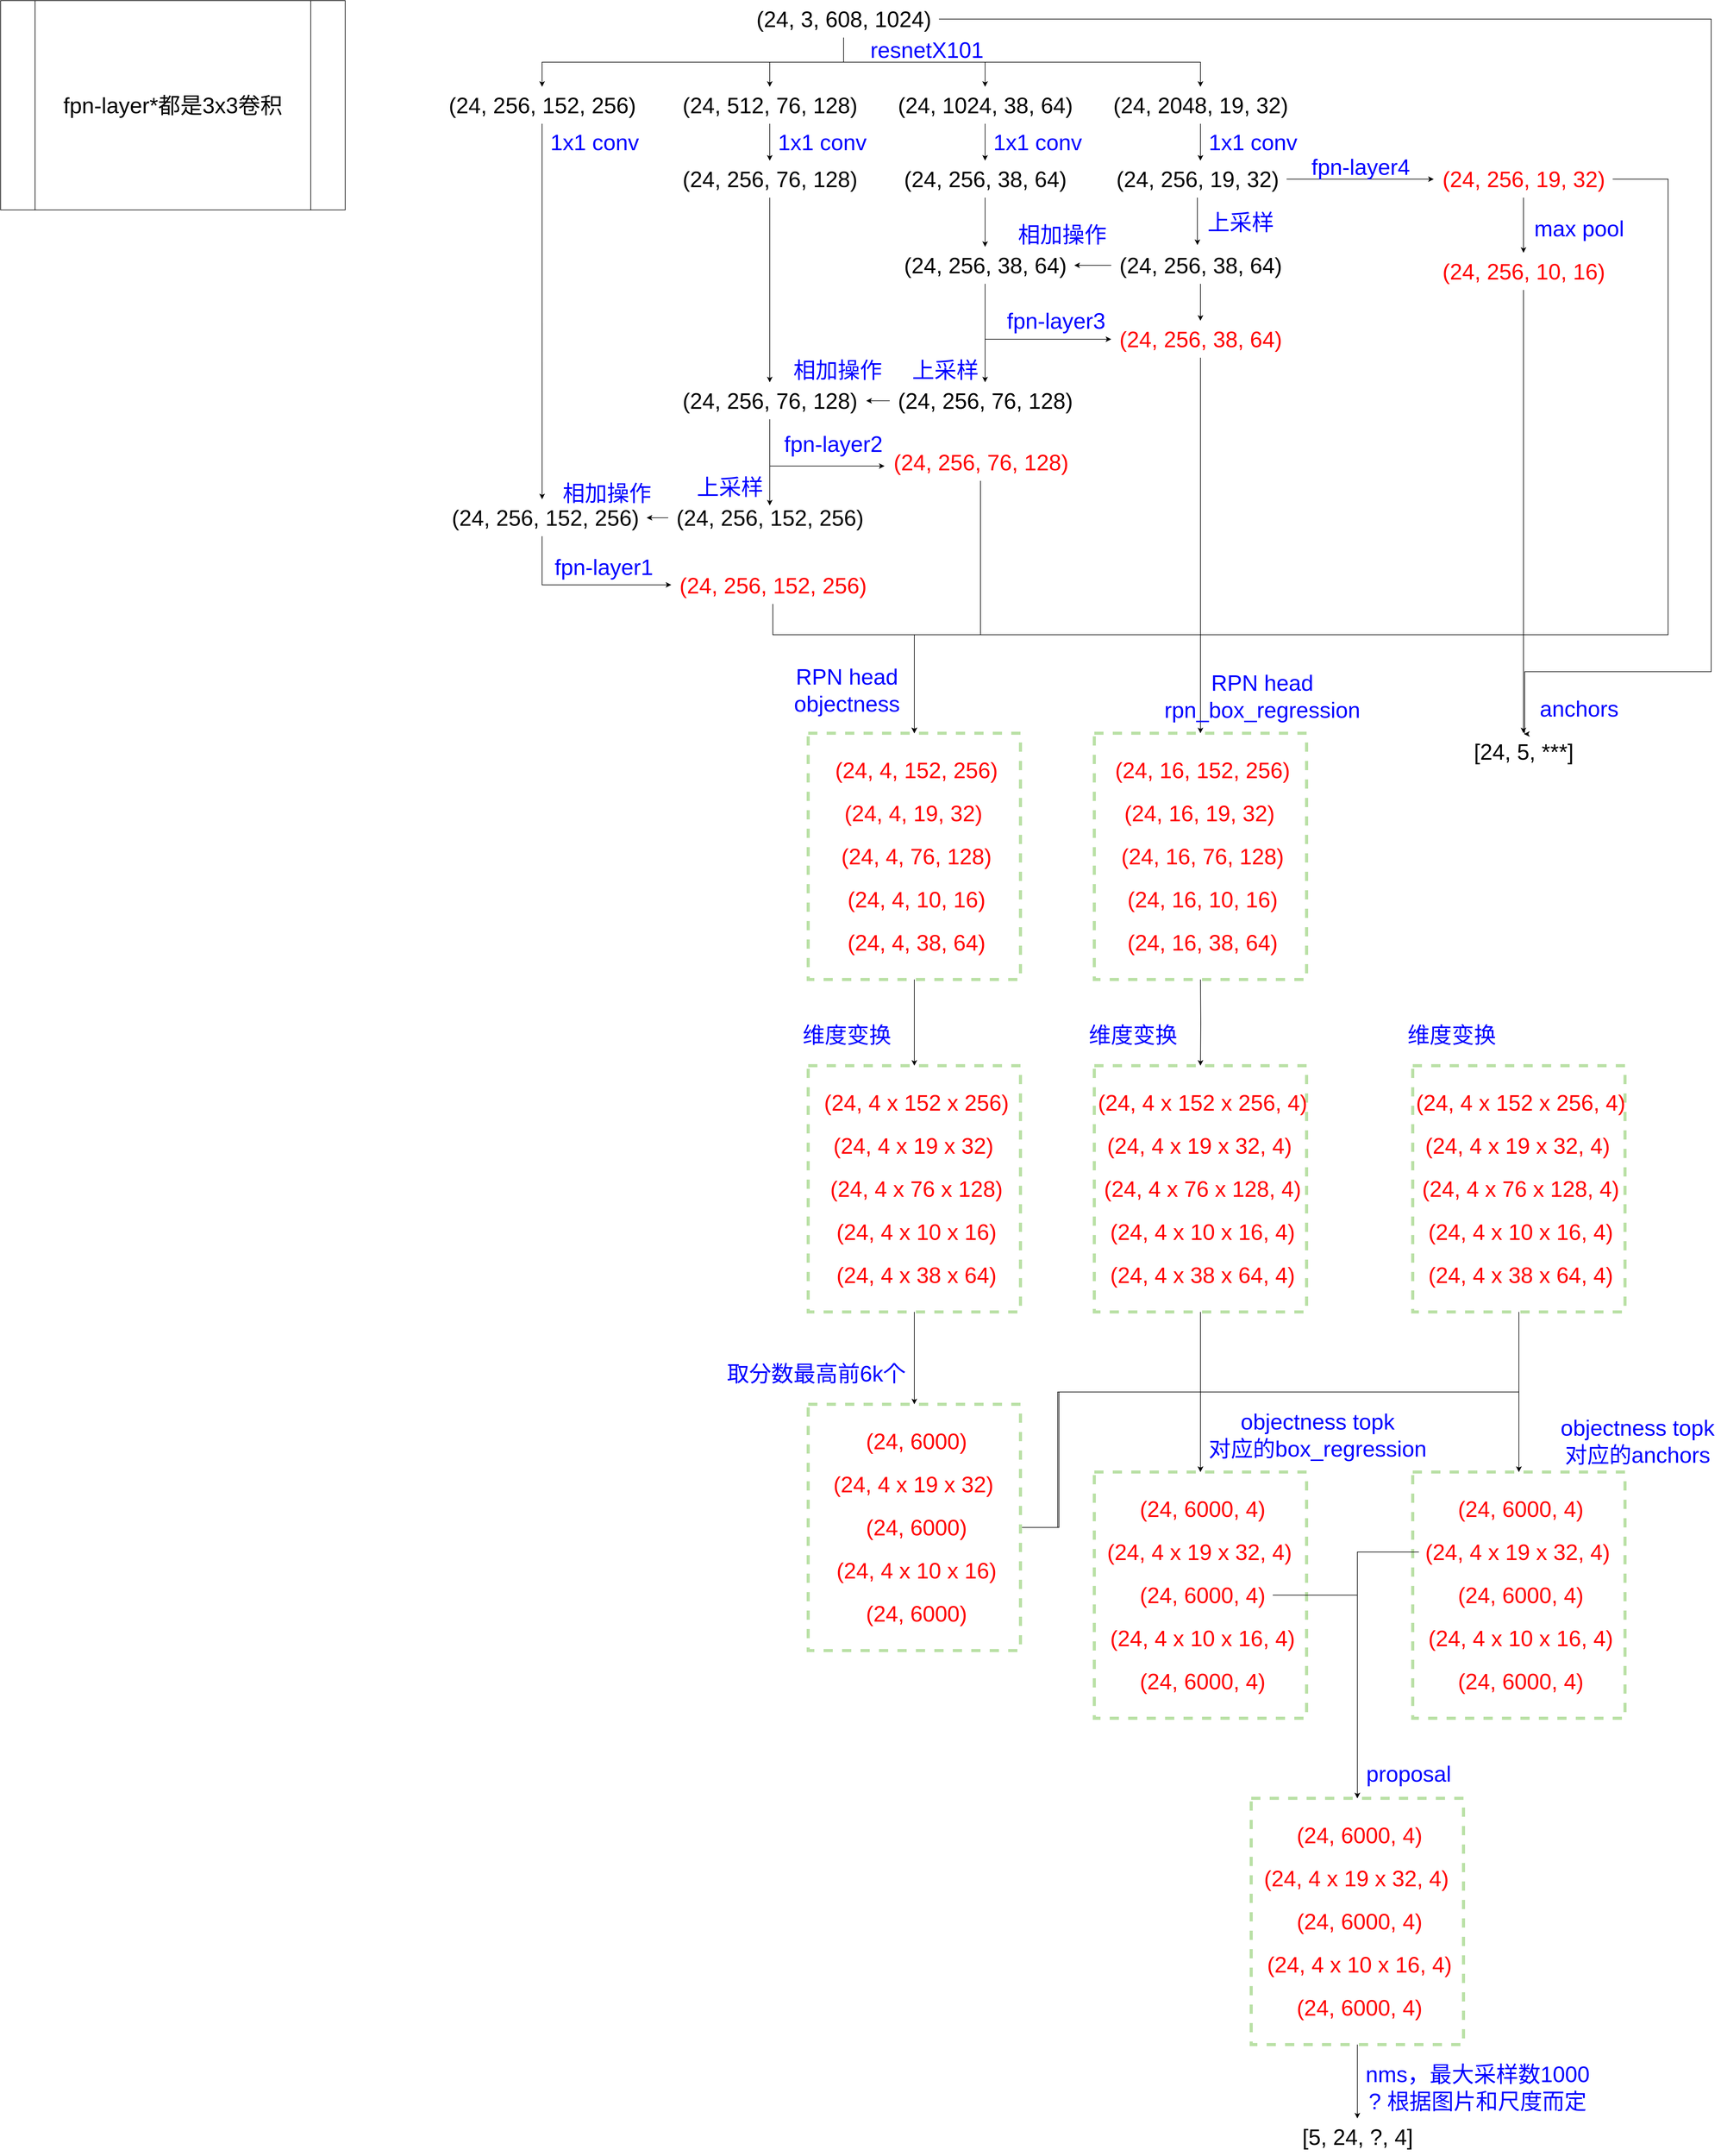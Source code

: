 <mxfile version="20.2.6" type="github">
  <diagram id="jDf5m3AYdCFQ41c70_qY" name="第 1 页">
    <mxGraphModel dx="2370" dy="1177" grid="1" gridSize="10" guides="1" tooltips="1" connect="1" arrows="1" fold="1" page="1" pageScale="1" pageWidth="3300" pageHeight="4681" math="0" shadow="0">
      <root>
        <mxCell id="0" />
        <mxCell id="1" parent="0" />
        <mxCell id="YfHTAPaN2DRpzsCkXwUB-10" style="edgeStyle=orthogonalEdgeStyle;rounded=0;orthogonalLoop=1;jettySize=auto;html=1;fontSize=36;" edge="1" parent="1" source="YfHTAPaN2DRpzsCkXwUB-4" target="YfHTAPaN2DRpzsCkXwUB-5">
          <mxGeometry relative="1" as="geometry">
            <Array as="points">
              <mxPoint x="1400" y="150" />
              <mxPoint x="910" y="150" />
            </Array>
          </mxGeometry>
        </mxCell>
        <mxCell id="YfHTAPaN2DRpzsCkXwUB-12" style="edgeStyle=orthogonalEdgeStyle;rounded=0;orthogonalLoop=1;jettySize=auto;html=1;fontSize=36;" edge="1" parent="1" source="YfHTAPaN2DRpzsCkXwUB-4" target="YfHTAPaN2DRpzsCkXwUB-6">
          <mxGeometry relative="1" as="geometry" />
        </mxCell>
        <mxCell id="YfHTAPaN2DRpzsCkXwUB-13" style="edgeStyle=orthogonalEdgeStyle;rounded=0;orthogonalLoop=1;jettySize=auto;html=1;fontSize=36;" edge="1" parent="1" source="YfHTAPaN2DRpzsCkXwUB-4" target="YfHTAPaN2DRpzsCkXwUB-7">
          <mxGeometry relative="1" as="geometry">
            <Array as="points">
              <mxPoint x="1400" y="150" />
              <mxPoint x="1980" y="150" />
            </Array>
          </mxGeometry>
        </mxCell>
        <mxCell id="YfHTAPaN2DRpzsCkXwUB-14" style="edgeStyle=orthogonalEdgeStyle;rounded=0;orthogonalLoop=1;jettySize=auto;html=1;fontSize=36;" edge="1" parent="1" source="YfHTAPaN2DRpzsCkXwUB-4" target="YfHTAPaN2DRpzsCkXwUB-8">
          <mxGeometry relative="1" as="geometry" />
        </mxCell>
        <mxCell id="YfHTAPaN2DRpzsCkXwUB-142" style="edgeStyle=orthogonalEdgeStyle;rounded=0;orthogonalLoop=1;jettySize=auto;html=1;entryX=0.505;entryY=0.022;entryDx=0;entryDy=0;entryPerimeter=0;fontSize=36;fontColor=#000000;" edge="1" parent="1" source="YfHTAPaN2DRpzsCkXwUB-4" target="YfHTAPaN2DRpzsCkXwUB-141">
          <mxGeometry relative="1" as="geometry">
            <Array as="points">
              <mxPoint x="2810" y="80" />
              <mxPoint x="2810" y="1140" />
              <mxPoint x="2507" y="1140" />
            </Array>
          </mxGeometry>
        </mxCell>
        <mxCell id="YfHTAPaN2DRpzsCkXwUB-4" value="(24, 3, 608, 1024)" style="text;html=1;align=center;verticalAlign=middle;resizable=0;points=[];autosize=1;strokeColor=none;fillColor=none;fontSize=36;" vertex="1" parent="1">
          <mxGeometry x="1245" y="50" width="310" height="60" as="geometry" />
        </mxCell>
        <mxCell id="YfHTAPaN2DRpzsCkXwUB-78" style="edgeStyle=orthogonalEdgeStyle;rounded=0;orthogonalLoop=1;jettySize=auto;html=1;fontSize=36;fontColor=#FF0000;entryX=0.485;entryY=0;entryDx=0;entryDy=0;entryPerimeter=0;" edge="1" parent="1" source="YfHTAPaN2DRpzsCkXwUB-5" target="YfHTAPaN2DRpzsCkXwUB-80">
          <mxGeometry relative="1" as="geometry">
            <mxPoint x="910" y="820" as="targetPoint" />
          </mxGeometry>
        </mxCell>
        <mxCell id="YfHTAPaN2DRpzsCkXwUB-5" value="(24, 256, 152, 256)" style="text;html=1;align=center;verticalAlign=middle;resizable=0;points=[];autosize=1;strokeColor=none;fillColor=none;fontSize=36;" vertex="1" parent="1">
          <mxGeometry x="745" y="190" width="330" height="60" as="geometry" />
        </mxCell>
        <mxCell id="YfHTAPaN2DRpzsCkXwUB-59" style="edgeStyle=orthogonalEdgeStyle;rounded=0;orthogonalLoop=1;jettySize=auto;html=1;fontSize=36;fontColor=#FF0000;" edge="1" parent="1" source="YfHTAPaN2DRpzsCkXwUB-6" target="YfHTAPaN2DRpzsCkXwUB-51">
          <mxGeometry relative="1" as="geometry" />
        </mxCell>
        <mxCell id="YfHTAPaN2DRpzsCkXwUB-6" value="(24, 512, 76, 128)" style="text;html=1;align=center;verticalAlign=middle;resizable=0;points=[];autosize=1;strokeColor=none;fillColor=none;fontSize=36;" vertex="1" parent="1">
          <mxGeometry x="1125" y="190" width="310" height="60" as="geometry" />
        </mxCell>
        <mxCell id="YfHTAPaN2DRpzsCkXwUB-30" style="edgeStyle=orthogonalEdgeStyle;rounded=0;orthogonalLoop=1;jettySize=auto;html=1;fontSize=36;fontColor=#0000FF;" edge="1" parent="1" source="YfHTAPaN2DRpzsCkXwUB-7">
          <mxGeometry relative="1" as="geometry">
            <mxPoint x="1980" y="310" as="targetPoint" />
          </mxGeometry>
        </mxCell>
        <mxCell id="YfHTAPaN2DRpzsCkXwUB-7" value="(24, 2048, 19, 32)" style="text;html=1;align=center;verticalAlign=middle;resizable=0;points=[];autosize=1;strokeColor=none;fillColor=none;fontSize=36;" vertex="1" parent="1">
          <mxGeometry x="1825" y="190" width="310" height="60" as="geometry" />
        </mxCell>
        <mxCell id="YfHTAPaN2DRpzsCkXwUB-8" value="(24, 1024, 38, 64)" style="text;html=1;align=center;verticalAlign=middle;resizable=0;points=[];autosize=1;strokeColor=none;fillColor=none;fontSize=36;" vertex="1" parent="1">
          <mxGeometry x="1475" y="190" width="310" height="60" as="geometry" />
        </mxCell>
        <mxCell id="YfHTAPaN2DRpzsCkXwUB-15" value="&lt;font color=&quot;#0000ff&quot;&gt;resnetX101&lt;/font&gt;" style="text;html=1;align=center;verticalAlign=middle;resizable=0;points=[];autosize=1;strokeColor=none;fillColor=none;fontSize=36;" vertex="1" parent="1">
          <mxGeometry x="1430" y="100" width="210" height="60" as="geometry" />
        </mxCell>
        <mxCell id="YfHTAPaN2DRpzsCkXwUB-52" style="edgeStyle=orthogonalEdgeStyle;rounded=0;orthogonalLoop=1;jettySize=auto;html=1;entryX=-0.003;entryY=0.5;entryDx=0;entryDy=0;entryPerimeter=0;fontSize=36;fontColor=#FF0000;" edge="1" parent="1" source="YfHTAPaN2DRpzsCkXwUB-16" target="YfHTAPaN2DRpzsCkXwUB-19">
          <mxGeometry relative="1" as="geometry" />
        </mxCell>
        <mxCell id="YfHTAPaN2DRpzsCkXwUB-53" style="edgeStyle=orthogonalEdgeStyle;rounded=0;orthogonalLoop=1;jettySize=auto;html=1;entryX=0.483;entryY=-0.05;entryDx=0;entryDy=0;entryPerimeter=0;fontSize=36;fontColor=#FF0000;" edge="1" parent="1" source="YfHTAPaN2DRpzsCkXwUB-16" target="YfHTAPaN2DRpzsCkXwUB-23">
          <mxGeometry relative="1" as="geometry" />
        </mxCell>
        <mxCell id="YfHTAPaN2DRpzsCkXwUB-16" value="&lt;font color=&quot;#000000&quot;&gt;(24, 256, 19, 32)&lt;/font&gt;" style="text;html=1;align=center;verticalAlign=middle;resizable=0;points=[];autosize=1;strokeColor=none;fillColor=none;fontSize=36;fontColor=#0000FF;" vertex="1" parent="1">
          <mxGeometry x="1830" y="310" width="290" height="60" as="geometry" />
        </mxCell>
        <mxCell id="YfHTAPaN2DRpzsCkXwUB-18" value="&lt;font color=&quot;#0000ff&quot;&gt;1x1 conv&lt;/font&gt;" style="text;html=1;align=center;verticalAlign=middle;resizable=0;points=[];autosize=1;strokeColor=none;fillColor=none;fontSize=36;fontColor=#000000;" vertex="1" parent="1">
          <mxGeometry x="1980" y="250" width="170" height="60" as="geometry" />
        </mxCell>
        <mxCell id="YfHTAPaN2DRpzsCkXwUB-88" style="edgeStyle=orthogonalEdgeStyle;rounded=0;orthogonalLoop=1;jettySize=auto;html=1;entryX=0.5;entryY=-0.006;entryDx=0;entryDy=0;entryPerimeter=0;fontSize=36;fontColor=#000000;" edge="1" parent="1" source="YfHTAPaN2DRpzsCkXwUB-19" target="YfHTAPaN2DRpzsCkXwUB-87">
          <mxGeometry relative="1" as="geometry" />
        </mxCell>
        <mxCell id="YfHTAPaN2DRpzsCkXwUB-122" style="edgeStyle=orthogonalEdgeStyle;rounded=0;orthogonalLoop=1;jettySize=auto;html=1;fontSize=36;fontColor=#000000;" edge="1" parent="1" source="YfHTAPaN2DRpzsCkXwUB-19" target="YfHTAPaN2DRpzsCkXwUB-90">
          <mxGeometry relative="1" as="geometry">
            <Array as="points">
              <mxPoint x="2740" y="340" />
              <mxPoint x="2740" y="1080" />
              <mxPoint x="1515" y="1080" />
            </Array>
          </mxGeometry>
        </mxCell>
        <mxCell id="YfHTAPaN2DRpzsCkXwUB-19" value="&lt;font color=&quot;#ff0000&quot;&gt;(24, 256, 19, 32)&lt;/font&gt;" style="text;html=1;align=center;verticalAlign=middle;resizable=0;points=[];autosize=1;strokeColor=none;fillColor=none;fontSize=36;fontColor=#0000FF;" vertex="1" parent="1">
          <mxGeometry x="2360" y="310" width="290" height="60" as="geometry" />
        </mxCell>
        <mxCell id="YfHTAPaN2DRpzsCkXwUB-22" value="fpn-layer4" style="text;html=1;align=center;verticalAlign=middle;resizable=0;points=[];autosize=1;strokeColor=none;fillColor=none;fontSize=36;fontColor=#0000FF;" vertex="1" parent="1">
          <mxGeometry x="2150" y="290" width="180" height="60" as="geometry" />
        </mxCell>
        <mxCell id="YfHTAPaN2DRpzsCkXwUB-40" style="edgeStyle=orthogonalEdgeStyle;rounded=0;orthogonalLoop=1;jettySize=auto;html=1;entryX=1;entryY=0.5;entryDx=0;entryDy=0;entryPerimeter=0;fontSize=36;fontColor=#0000FF;" edge="1" parent="1" source="YfHTAPaN2DRpzsCkXwUB-23" target="YfHTAPaN2DRpzsCkXwUB-38">
          <mxGeometry relative="1" as="geometry" />
        </mxCell>
        <mxCell id="YfHTAPaN2DRpzsCkXwUB-67" style="edgeStyle=orthogonalEdgeStyle;rounded=0;orthogonalLoop=1;jettySize=auto;html=1;fontSize=36;fontColor=#FF0000;" edge="1" parent="1" source="YfHTAPaN2DRpzsCkXwUB-23" target="YfHTAPaN2DRpzsCkXwUB-42">
          <mxGeometry relative="1" as="geometry" />
        </mxCell>
        <mxCell id="YfHTAPaN2DRpzsCkXwUB-23" value="&lt;font color=&quot;#000000&quot;&gt;(24, 256, 38, 64)&lt;/font&gt;" style="text;html=1;align=center;verticalAlign=middle;resizable=0;points=[];autosize=1;strokeColor=none;fillColor=none;fontSize=36;fontColor=#0000FF;" vertex="1" parent="1">
          <mxGeometry x="1835" y="450" width="290" height="60" as="geometry" />
        </mxCell>
        <mxCell id="YfHTAPaN2DRpzsCkXwUB-25" value="上采样" style="text;html=1;align=center;verticalAlign=middle;resizable=0;points=[];autosize=1;strokeColor=none;fillColor=none;fontSize=36;fontColor=#0000FF;" vertex="1" parent="1">
          <mxGeometry x="1980" y="380" width="130" height="60" as="geometry" />
        </mxCell>
        <mxCell id="YfHTAPaN2DRpzsCkXwUB-31" style="edgeStyle=orthogonalEdgeStyle;rounded=0;orthogonalLoop=1;jettySize=auto;html=1;fontSize=36;fontColor=#0000FF;" edge="1" parent="1">
          <mxGeometry relative="1" as="geometry">
            <mxPoint x="1630" y="310" as="targetPoint" />
            <mxPoint x="1630" y="250" as="sourcePoint" />
          </mxGeometry>
        </mxCell>
        <mxCell id="YfHTAPaN2DRpzsCkXwUB-55" style="edgeStyle=orthogonalEdgeStyle;rounded=0;orthogonalLoop=1;jettySize=auto;html=1;fontSize=36;fontColor=#FF0000;" edge="1" parent="1" source="YfHTAPaN2DRpzsCkXwUB-33" target="YfHTAPaN2DRpzsCkXwUB-38">
          <mxGeometry relative="1" as="geometry" />
        </mxCell>
        <mxCell id="YfHTAPaN2DRpzsCkXwUB-33" value="&lt;font color=&quot;#000000&quot;&gt;(24, 256, 38, 64)&lt;/font&gt;" style="text;html=1;align=center;verticalAlign=middle;resizable=0;points=[];autosize=1;strokeColor=none;fillColor=none;fontSize=36;fontColor=#0000FF;" vertex="1" parent="1">
          <mxGeometry x="1485" y="310" width="290" height="60" as="geometry" />
        </mxCell>
        <mxCell id="YfHTAPaN2DRpzsCkXwUB-34" value="&lt;font color=&quot;#0000ff&quot;&gt;1x1 conv&lt;/font&gt;" style="text;html=1;align=center;verticalAlign=middle;resizable=0;points=[];autosize=1;strokeColor=none;fillColor=none;fontSize=36;fontColor=#000000;" vertex="1" parent="1">
          <mxGeometry x="1630" y="250" width="170" height="60" as="geometry" />
        </mxCell>
        <mxCell id="YfHTAPaN2DRpzsCkXwUB-37" value="fpn-layer2" style="text;html=1;align=center;verticalAlign=middle;resizable=0;points=[];autosize=1;strokeColor=none;fillColor=none;fontSize=36;fontColor=#0000FF;" vertex="1" parent="1">
          <mxGeometry x="1292.5" y="740" width="180" height="60" as="geometry" />
        </mxCell>
        <mxCell id="YfHTAPaN2DRpzsCkXwUB-66" style="edgeStyle=orthogonalEdgeStyle;rounded=0;orthogonalLoop=1;jettySize=auto;html=1;entryX=0;entryY=0.5;entryDx=0;entryDy=0;entryPerimeter=0;fontSize=36;fontColor=#FF0000;" edge="1" parent="1" source="YfHTAPaN2DRpzsCkXwUB-38" target="YfHTAPaN2DRpzsCkXwUB-42">
          <mxGeometry relative="1" as="geometry">
            <Array as="points">
              <mxPoint x="1630" y="600" />
            </Array>
          </mxGeometry>
        </mxCell>
        <mxCell id="YfHTAPaN2DRpzsCkXwUB-68" style="edgeStyle=orthogonalEdgeStyle;rounded=0;orthogonalLoop=1;jettySize=auto;html=1;fontSize=36;fontColor=#FF0000;" edge="1" parent="1" source="YfHTAPaN2DRpzsCkXwUB-38" target="YfHTAPaN2DRpzsCkXwUB-45">
          <mxGeometry relative="1" as="geometry" />
        </mxCell>
        <mxCell id="YfHTAPaN2DRpzsCkXwUB-38" value="&lt;font color=&quot;#000000&quot;&gt;(24, 256, 38, 64)&lt;/font&gt;" style="text;html=1;align=center;verticalAlign=middle;resizable=0;points=[];autosize=1;strokeColor=none;fillColor=none;fontSize=36;fontColor=#0000FF;" vertex="1" parent="1">
          <mxGeometry x="1485" y="450" width="290" height="60" as="geometry" />
        </mxCell>
        <mxCell id="YfHTAPaN2DRpzsCkXwUB-41" value="相加操作" style="text;html=1;align=center;verticalAlign=middle;resizable=0;points=[];autosize=1;strokeColor=none;fillColor=none;fontSize=36;fontColor=#0000FF;" vertex="1" parent="1">
          <mxGeometry x="1670" y="400" width="170" height="60" as="geometry" />
        </mxCell>
        <mxCell id="YfHTAPaN2DRpzsCkXwUB-120" style="edgeStyle=orthogonalEdgeStyle;rounded=0;orthogonalLoop=1;jettySize=auto;html=1;entryX=0.5;entryY=0;entryDx=0;entryDy=0;fontSize=36;fontColor=#000000;" edge="1" parent="1" source="YfHTAPaN2DRpzsCkXwUB-42" target="YfHTAPaN2DRpzsCkXwUB-90">
          <mxGeometry relative="1" as="geometry">
            <Array as="points">
              <mxPoint x="1980" y="1080" />
              <mxPoint x="1515" y="1080" />
            </Array>
          </mxGeometry>
        </mxCell>
        <mxCell id="YfHTAPaN2DRpzsCkXwUB-135" style="edgeStyle=orthogonalEdgeStyle;rounded=0;orthogonalLoop=1;jettySize=auto;html=1;entryX=0.5;entryY=0;entryDx=0;entryDy=0;fontSize=36;fontColor=#000000;" edge="1" parent="1" source="YfHTAPaN2DRpzsCkXwUB-42" target="YfHTAPaN2DRpzsCkXwUB-129">
          <mxGeometry relative="1" as="geometry" />
        </mxCell>
        <mxCell id="YfHTAPaN2DRpzsCkXwUB-42" value="&lt;font color=&quot;#ff0000&quot;&gt;(24, 256, 38, 64)&lt;/font&gt;" style="text;html=1;align=center;verticalAlign=middle;resizable=0;points=[];autosize=1;strokeColor=none;fillColor=none;fontSize=36;fontColor=#0000FF;" vertex="1" parent="1">
          <mxGeometry x="1835" y="570" width="290" height="60" as="geometry" />
        </mxCell>
        <mxCell id="YfHTAPaN2DRpzsCkXwUB-44" value="fpn-layer3" style="text;html=1;align=center;verticalAlign=middle;resizable=0;points=[];autosize=1;strokeColor=none;fillColor=none;fontSize=36;fontColor=#0000FF;" vertex="1" parent="1">
          <mxGeometry x="1655" y="540" width="180" height="60" as="geometry" />
        </mxCell>
        <mxCell id="YfHTAPaN2DRpzsCkXwUB-70" style="edgeStyle=orthogonalEdgeStyle;rounded=0;orthogonalLoop=1;jettySize=auto;html=1;entryX=1.006;entryY=0.5;entryDx=0;entryDy=0;entryPerimeter=0;fontSize=36;fontColor=#FF0000;" edge="1" parent="1" source="YfHTAPaN2DRpzsCkXwUB-45" target="YfHTAPaN2DRpzsCkXwUB-69">
          <mxGeometry relative="1" as="geometry" />
        </mxCell>
        <mxCell id="YfHTAPaN2DRpzsCkXwUB-45" value="&lt;font color=&quot;#000000&quot;&gt;(24, 256, 76, 128)&lt;/font&gt;" style="text;html=1;align=center;verticalAlign=middle;resizable=0;points=[];autosize=1;strokeColor=none;fillColor=none;fontSize=36;fontColor=#0000FF;" vertex="1" parent="1">
          <mxGeometry x="1475" y="670" width="310" height="60" as="geometry" />
        </mxCell>
        <mxCell id="YfHTAPaN2DRpzsCkXwUB-71" style="edgeStyle=orthogonalEdgeStyle;rounded=0;orthogonalLoop=1;jettySize=auto;html=1;fontSize=36;fontColor=#FF0000;" edge="1" parent="1" source="YfHTAPaN2DRpzsCkXwUB-51" target="YfHTAPaN2DRpzsCkXwUB-69">
          <mxGeometry relative="1" as="geometry" />
        </mxCell>
        <mxCell id="YfHTAPaN2DRpzsCkXwUB-51" value="(24, 256, 76, 128)" style="text;html=1;align=center;verticalAlign=middle;resizable=0;points=[];autosize=1;strokeColor=none;fillColor=none;fontSize=36;" vertex="1" parent="1">
          <mxGeometry x="1125" y="310" width="310" height="60" as="geometry" />
        </mxCell>
        <mxCell id="YfHTAPaN2DRpzsCkXwUB-58" value="上采样" style="text;html=1;align=center;verticalAlign=middle;resizable=0;points=[];autosize=1;strokeColor=none;fillColor=none;fontSize=36;fontColor=#0000FF;" vertex="1" parent="1">
          <mxGeometry x="1500" y="620" width="130" height="60" as="geometry" />
        </mxCell>
        <mxCell id="YfHTAPaN2DRpzsCkXwUB-60" value="&lt;font color=&quot;#0000ff&quot;&gt;1x1 conv&lt;/font&gt;" style="text;html=1;align=center;verticalAlign=middle;resizable=0;points=[];autosize=1;strokeColor=none;fillColor=none;fontSize=36;fontColor=#000000;" vertex="1" parent="1">
          <mxGeometry x="1280" y="250" width="170" height="60" as="geometry" />
        </mxCell>
        <mxCell id="YfHTAPaN2DRpzsCkXwUB-74" style="edgeStyle=orthogonalEdgeStyle;rounded=0;orthogonalLoop=1;jettySize=auto;html=1;entryX=-0.003;entryY=0.6;entryDx=0;entryDy=0;entryPerimeter=0;fontSize=36;fontColor=#FF0000;" edge="1" parent="1" source="YfHTAPaN2DRpzsCkXwUB-69" target="YfHTAPaN2DRpzsCkXwUB-73">
          <mxGeometry relative="1" as="geometry">
            <Array as="points">
              <mxPoint x="1280" y="806" />
            </Array>
          </mxGeometry>
        </mxCell>
        <mxCell id="YfHTAPaN2DRpzsCkXwUB-75" style="edgeStyle=orthogonalEdgeStyle;rounded=0;orthogonalLoop=1;jettySize=auto;html=1;fontSize=36;fontColor=#FF0000;" edge="1" parent="1" source="YfHTAPaN2DRpzsCkXwUB-69">
          <mxGeometry relative="1" as="geometry">
            <mxPoint x="1280" y="870" as="targetPoint" />
          </mxGeometry>
        </mxCell>
        <mxCell id="YfHTAPaN2DRpzsCkXwUB-69" value="&lt;font color=&quot;#000000&quot;&gt;(24, 256, 76, 128)&lt;/font&gt;" style="text;html=1;align=center;verticalAlign=middle;resizable=0;points=[];autosize=1;strokeColor=none;fillColor=none;fontSize=36;fontColor=#0000FF;" vertex="1" parent="1">
          <mxGeometry x="1125" y="670" width="310" height="60" as="geometry" />
        </mxCell>
        <mxCell id="YfHTAPaN2DRpzsCkXwUB-72" value="相加操作" style="text;html=1;align=center;verticalAlign=middle;resizable=0;points=[];autosize=1;strokeColor=none;fillColor=none;fontSize=36;fontColor=#0000FF;" vertex="1" parent="1">
          <mxGeometry x="1305" y="620" width="170" height="60" as="geometry" />
        </mxCell>
        <mxCell id="YfHTAPaN2DRpzsCkXwUB-119" style="edgeStyle=orthogonalEdgeStyle;rounded=0;orthogonalLoop=1;jettySize=auto;html=1;fontSize=36;fontColor=#000000;" edge="1" parent="1" source="YfHTAPaN2DRpzsCkXwUB-73" target="YfHTAPaN2DRpzsCkXwUB-90">
          <mxGeometry relative="1" as="geometry">
            <Array as="points">
              <mxPoint x="1623" y="1080" />
              <mxPoint x="1515" y="1080" />
            </Array>
          </mxGeometry>
        </mxCell>
        <mxCell id="YfHTAPaN2DRpzsCkXwUB-73" value="&lt;font color=&quot;#ff0000&quot;&gt;(24, 256, 76, 128)&lt;/font&gt;" style="text;html=1;align=center;verticalAlign=middle;resizable=0;points=[];autosize=1;strokeColor=none;fillColor=none;fontSize=36;fontColor=#0000FF;" vertex="1" parent="1">
          <mxGeometry x="1467.5" y="770" width="310" height="60" as="geometry" />
        </mxCell>
        <mxCell id="YfHTAPaN2DRpzsCkXwUB-81" style="edgeStyle=orthogonalEdgeStyle;rounded=0;orthogonalLoop=1;jettySize=auto;html=1;fontSize=36;fontColor=#FF0000;" edge="1" parent="1" source="YfHTAPaN2DRpzsCkXwUB-76" target="YfHTAPaN2DRpzsCkXwUB-80">
          <mxGeometry relative="1" as="geometry" />
        </mxCell>
        <mxCell id="YfHTAPaN2DRpzsCkXwUB-76" value="&lt;font color=&quot;#000000&quot;&gt;(24, 256, 152, 256)&lt;/font&gt;" style="text;html=1;align=center;verticalAlign=middle;resizable=0;points=[];autosize=1;strokeColor=none;fillColor=none;fontSize=36;fontColor=#0000FF;" vertex="1" parent="1">
          <mxGeometry x="1115" y="860" width="330" height="60" as="geometry" />
        </mxCell>
        <mxCell id="YfHTAPaN2DRpzsCkXwUB-77" value="上采样" style="text;html=1;align=center;verticalAlign=middle;resizable=0;points=[];autosize=1;strokeColor=none;fillColor=none;fontSize=36;fontColor=#0000FF;" vertex="1" parent="1">
          <mxGeometry x="1150" y="810" width="130" height="60" as="geometry" />
        </mxCell>
        <mxCell id="YfHTAPaN2DRpzsCkXwUB-79" value="&lt;font color=&quot;#0000ff&quot;&gt;1x1 conv&lt;/font&gt;" style="text;html=1;align=center;verticalAlign=middle;resizable=0;points=[];autosize=1;strokeColor=none;fillColor=none;fontSize=36;fontColor=#000000;" vertex="1" parent="1">
          <mxGeometry x="910" y="250" width="170" height="60" as="geometry" />
        </mxCell>
        <mxCell id="YfHTAPaN2DRpzsCkXwUB-84" style="edgeStyle=orthogonalEdgeStyle;rounded=0;orthogonalLoop=1;jettySize=auto;html=1;entryX=0;entryY=0.483;entryDx=0;entryDy=0;entryPerimeter=0;fontSize=36;fontColor=#FF0000;" edge="1" parent="1" source="YfHTAPaN2DRpzsCkXwUB-80" target="YfHTAPaN2DRpzsCkXwUB-83">
          <mxGeometry relative="1" as="geometry">
            <Array as="points">
              <mxPoint x="910" y="999" />
            </Array>
          </mxGeometry>
        </mxCell>
        <mxCell id="YfHTAPaN2DRpzsCkXwUB-80" value="&lt;font color=&quot;#000000&quot;&gt;(24, 256, 152, 256)&lt;/font&gt;" style="text;html=1;align=center;verticalAlign=middle;resizable=0;points=[];autosize=1;strokeColor=none;fillColor=none;fontSize=36;fontColor=#0000FF;" vertex="1" parent="1">
          <mxGeometry x="750" y="860" width="330" height="60" as="geometry" />
        </mxCell>
        <mxCell id="YfHTAPaN2DRpzsCkXwUB-82" value="相加操作" style="text;html=1;align=center;verticalAlign=middle;resizable=0;points=[];autosize=1;strokeColor=none;fillColor=none;fontSize=36;fontColor=#0000FF;" vertex="1" parent="1">
          <mxGeometry x="930" y="820" width="170" height="60" as="geometry" />
        </mxCell>
        <mxCell id="YfHTAPaN2DRpzsCkXwUB-111" style="edgeStyle=orthogonalEdgeStyle;rounded=0;orthogonalLoop=1;jettySize=auto;html=1;entryX=0.5;entryY=0;entryDx=0;entryDy=0;fontSize=36;fontColor=#000000;" edge="1" parent="1" source="YfHTAPaN2DRpzsCkXwUB-83" target="YfHTAPaN2DRpzsCkXwUB-90">
          <mxGeometry relative="1" as="geometry">
            <Array as="points">
              <mxPoint x="1285" y="1080" />
              <mxPoint x="1515" y="1080" />
            </Array>
          </mxGeometry>
        </mxCell>
        <mxCell id="YfHTAPaN2DRpzsCkXwUB-83" value="&lt;font color=&quot;#ff0000&quot;&gt;(24, 256, 152, 256)&lt;/font&gt;" style="text;html=1;align=center;verticalAlign=middle;resizable=0;points=[];autosize=1;strokeColor=none;fillColor=none;fontSize=36;fontColor=#0000FF;" vertex="1" parent="1">
          <mxGeometry x="1120" y="970" width="330" height="60" as="geometry" />
        </mxCell>
        <mxCell id="YfHTAPaN2DRpzsCkXwUB-85" value="fpn-layer1" style="text;html=1;align=center;verticalAlign=middle;resizable=0;points=[];autosize=1;strokeColor=none;fillColor=none;fontSize=36;fontColor=#0000FF;" vertex="1" parent="1">
          <mxGeometry x="920" y="940" width="180" height="60" as="geometry" />
        </mxCell>
        <mxCell id="YfHTAPaN2DRpzsCkXwUB-86" value="&lt;font color=&quot;#000000&quot;&gt;fpn-layer*都是3x3卷积&lt;/font&gt;" style="shape=process;whiteSpace=wrap;html=1;backgroundOutline=1;fontSize=36;fontColor=#FF0000;" vertex="1" parent="1">
          <mxGeometry x="30" y="50" width="560" height="340" as="geometry" />
        </mxCell>
        <mxCell id="YfHTAPaN2DRpzsCkXwUB-121" style="edgeStyle=orthogonalEdgeStyle;rounded=0;orthogonalLoop=1;jettySize=auto;html=1;fontSize=36;fontColor=#000000;" edge="1" parent="1" source="YfHTAPaN2DRpzsCkXwUB-87" target="YfHTAPaN2DRpzsCkXwUB-90">
          <mxGeometry relative="1" as="geometry">
            <Array as="points">
              <mxPoint x="2505" y="1080" />
              <mxPoint x="1515" y="1080" />
            </Array>
          </mxGeometry>
        </mxCell>
        <mxCell id="YfHTAPaN2DRpzsCkXwUB-139" style="edgeStyle=orthogonalEdgeStyle;rounded=0;orthogonalLoop=1;jettySize=auto;html=1;entryX=0.5;entryY=0;entryDx=0;entryDy=0;fontSize=36;fontColor=#000000;" edge="1" parent="1" source="YfHTAPaN2DRpzsCkXwUB-87">
          <mxGeometry relative="1" as="geometry">
            <mxPoint x="2505" y="1240" as="targetPoint" />
          </mxGeometry>
        </mxCell>
        <mxCell id="YfHTAPaN2DRpzsCkXwUB-87" value="&lt;font color=&quot;#ff0000&quot;&gt;(24, 256, 10, 16)&lt;/font&gt;" style="text;html=1;align=center;verticalAlign=middle;resizable=0;points=[];autosize=1;strokeColor=none;fillColor=none;fontSize=36;fontColor=#0000FF;" vertex="1" parent="1">
          <mxGeometry x="2360" y="460" width="290" height="60" as="geometry" />
        </mxCell>
        <mxCell id="YfHTAPaN2DRpzsCkXwUB-89" value="max pool" style="text;html=1;align=center;verticalAlign=middle;resizable=0;points=[];autosize=1;strokeColor=none;fillColor=none;fontSize=36;fontColor=#0000FF;" vertex="1" parent="1">
          <mxGeometry x="2510" y="390" width="170" height="60" as="geometry" />
        </mxCell>
        <mxCell id="YfHTAPaN2DRpzsCkXwUB-90" value="" style="rounded=0;whiteSpace=wrap;html=1;fontSize=36;fontColor=#000000;dashed=1;strokeColor=#B9E0A5;strokeWidth=5;" vertex="1" parent="1">
          <mxGeometry x="1342.5" y="1240" width="345" height="400" as="geometry" />
        </mxCell>
        <mxCell id="YfHTAPaN2DRpzsCkXwUB-96" value="&lt;font color=&quot;#ff0000&quot;&gt;(24, 4, 152, 256)&lt;/font&gt;" style="text;html=1;align=center;verticalAlign=middle;resizable=0;points=[];autosize=1;strokeColor=none;fillColor=none;fontSize=36;fontColor=#0000FF;" vertex="1" parent="1">
          <mxGeometry x="1372.5" y="1270" width="290" height="60" as="geometry" />
        </mxCell>
        <mxCell id="YfHTAPaN2DRpzsCkXwUB-97" value="&lt;font color=&quot;#ff0000&quot;&gt;(24, 4, 76, 128)&lt;/font&gt;" style="text;html=1;align=center;verticalAlign=middle;resizable=0;points=[];autosize=1;strokeColor=none;fillColor=none;fontSize=36;fontColor=#0000FF;" vertex="1" parent="1">
          <mxGeometry x="1382.5" y="1410" width="270" height="60" as="geometry" />
        </mxCell>
        <mxCell id="YfHTAPaN2DRpzsCkXwUB-98" value="&lt;font color=&quot;#ff0000&quot;&gt;(24, 4, 38, 64)&lt;/font&gt;" style="text;html=1;align=center;verticalAlign=middle;resizable=0;points=[];autosize=1;strokeColor=none;fillColor=none;fontSize=36;fontColor=#0000FF;" vertex="1" parent="1">
          <mxGeometry x="1392.5" y="1550" width="250" height="60" as="geometry" />
        </mxCell>
        <mxCell id="YfHTAPaN2DRpzsCkXwUB-99" value="&lt;font color=&quot;#ff0000&quot;&gt;(24, 4, 19, 32)&lt;/font&gt;" style="text;html=1;align=center;verticalAlign=middle;resizable=0;points=[];autosize=1;strokeColor=none;fillColor=none;fontSize=36;fontColor=#0000FF;" vertex="1" parent="1">
          <mxGeometry x="1387.5" y="1340" width="250" height="60" as="geometry" />
        </mxCell>
        <mxCell id="YfHTAPaN2DRpzsCkXwUB-100" value="&lt;font color=&quot;#ff0000&quot;&gt;(24, 4, 10, 16)&lt;/font&gt;" style="text;html=1;align=center;verticalAlign=middle;resizable=0;points=[];autosize=1;strokeColor=none;fillColor=none;fontSize=36;fontColor=#0000FF;" vertex="1" parent="1">
          <mxGeometry x="1392.5" y="1480" width="250" height="60" as="geometry" />
        </mxCell>
        <mxCell id="YfHTAPaN2DRpzsCkXwUB-101" value="RPN head&lt;br&gt;objectness" style="text;html=1;align=center;verticalAlign=middle;resizable=0;points=[];autosize=1;strokeColor=none;fillColor=none;fontSize=36;fontColor=#0000FF;" vertex="1" parent="1">
          <mxGeometry x="1305" y="1120" width="200" height="100" as="geometry" />
        </mxCell>
        <mxCell id="YfHTAPaN2DRpzsCkXwUB-157" style="edgeStyle=orthogonalEdgeStyle;rounded=0;orthogonalLoop=1;jettySize=auto;html=1;entryX=0.5;entryY=0;entryDx=0;entryDy=0;fontSize=36;fontColor=#000000;" edge="1" parent="1" source="YfHTAPaN2DRpzsCkXwUB-123" target="YfHTAPaN2DRpzsCkXwUB-145">
          <mxGeometry relative="1" as="geometry" />
        </mxCell>
        <mxCell id="YfHTAPaN2DRpzsCkXwUB-123" value="" style="rounded=0;whiteSpace=wrap;html=1;fontSize=36;fontColor=#000000;dashed=1;strokeColor=#B9E0A5;strokeWidth=5;" vertex="1" parent="1">
          <mxGeometry x="1342.5" y="1240" width="345" height="400" as="geometry" />
        </mxCell>
        <mxCell id="YfHTAPaN2DRpzsCkXwUB-124" value="&lt;font color=&quot;#ff0000&quot;&gt;(24, 4, 152, 256)&lt;/font&gt;" style="text;html=1;align=center;verticalAlign=middle;resizable=0;points=[];autosize=1;strokeColor=none;fillColor=none;fontSize=36;fontColor=#0000FF;" vertex="1" parent="1">
          <mxGeometry x="1372.5" y="1270" width="290" height="60" as="geometry" />
        </mxCell>
        <mxCell id="YfHTAPaN2DRpzsCkXwUB-125" value="&lt;font color=&quot;#ff0000&quot;&gt;(24, 4, 76, 128)&lt;/font&gt;" style="text;html=1;align=center;verticalAlign=middle;resizable=0;points=[];autosize=1;strokeColor=none;fillColor=none;fontSize=36;fontColor=#0000FF;" vertex="1" parent="1">
          <mxGeometry x="1382.5" y="1410" width="270" height="60" as="geometry" />
        </mxCell>
        <mxCell id="YfHTAPaN2DRpzsCkXwUB-126" value="&lt;font color=&quot;#ff0000&quot;&gt;(24, 4, 38, 64)&lt;/font&gt;" style="text;html=1;align=center;verticalAlign=middle;resizable=0;points=[];autosize=1;strokeColor=none;fillColor=none;fontSize=36;fontColor=#0000FF;" vertex="1" parent="1">
          <mxGeometry x="1392.5" y="1550" width="250" height="60" as="geometry" />
        </mxCell>
        <mxCell id="YfHTAPaN2DRpzsCkXwUB-127" value="&lt;font color=&quot;#ff0000&quot;&gt;(24, 4, 19, 32)&lt;/font&gt;" style="text;html=1;align=center;verticalAlign=middle;resizable=0;points=[];autosize=1;strokeColor=none;fillColor=none;fontSize=36;fontColor=#0000FF;" vertex="1" parent="1">
          <mxGeometry x="1387.5" y="1340" width="250" height="60" as="geometry" />
        </mxCell>
        <mxCell id="YfHTAPaN2DRpzsCkXwUB-128" value="&lt;font color=&quot;#ff0000&quot;&gt;(24, 4, 10, 16)&lt;/font&gt;" style="text;html=1;align=center;verticalAlign=middle;resizable=0;points=[];autosize=1;strokeColor=none;fillColor=none;fontSize=36;fontColor=#0000FF;" vertex="1" parent="1">
          <mxGeometry x="1392.5" y="1480" width="250" height="60" as="geometry" />
        </mxCell>
        <mxCell id="YfHTAPaN2DRpzsCkXwUB-129" value="" style="rounded=0;whiteSpace=wrap;html=1;fontSize=36;fontColor=#000000;dashed=1;strokeColor=#B9E0A5;strokeWidth=5;" vertex="1" parent="1">
          <mxGeometry x="1807.5" y="1240" width="345" height="400" as="geometry" />
        </mxCell>
        <mxCell id="YfHTAPaN2DRpzsCkXwUB-130" value="&lt;font color=&quot;#ff0000&quot;&gt;(24, 16, 152, 256)&lt;/font&gt;" style="text;html=1;align=center;verticalAlign=middle;resizable=0;points=[];autosize=1;strokeColor=none;fillColor=none;fontSize=36;fontColor=#0000FF;" vertex="1" parent="1">
          <mxGeometry x="1827.5" y="1270" width="310" height="60" as="geometry" />
        </mxCell>
        <mxCell id="YfHTAPaN2DRpzsCkXwUB-131" value="&lt;font color=&quot;#ff0000&quot;&gt;(24, 16, 76, 128)&lt;/font&gt;" style="text;html=1;align=center;verticalAlign=middle;resizable=0;points=[];autosize=1;strokeColor=none;fillColor=none;fontSize=36;fontColor=#0000FF;" vertex="1" parent="1">
          <mxGeometry x="1837.5" y="1410" width="290" height="60" as="geometry" />
        </mxCell>
        <mxCell id="YfHTAPaN2DRpzsCkXwUB-132" value="&lt;font color=&quot;#ff0000&quot;&gt;(24, 16, 38, 64)&lt;/font&gt;" style="text;html=1;align=center;verticalAlign=middle;resizable=0;points=[];autosize=1;strokeColor=none;fillColor=none;fontSize=36;fontColor=#0000FF;" vertex="1" parent="1">
          <mxGeometry x="1847.5" y="1550" width="270" height="60" as="geometry" />
        </mxCell>
        <mxCell id="YfHTAPaN2DRpzsCkXwUB-133" value="&lt;font color=&quot;#ff0000&quot;&gt;(24, 16, 19, 32)&lt;/font&gt;" style="text;html=1;align=center;verticalAlign=middle;resizable=0;points=[];autosize=1;strokeColor=none;fillColor=none;fontSize=36;fontColor=#0000FF;" vertex="1" parent="1">
          <mxGeometry x="1842.5" y="1340" width="270" height="60" as="geometry" />
        </mxCell>
        <mxCell id="YfHTAPaN2DRpzsCkXwUB-134" value="&lt;font color=&quot;#ff0000&quot;&gt;(24, 16, 10, 16)&lt;/font&gt;" style="text;html=1;align=center;verticalAlign=middle;resizable=0;points=[];autosize=1;strokeColor=none;fillColor=none;fontSize=36;fontColor=#0000FF;" vertex="1" parent="1">
          <mxGeometry x="1847.5" y="1480" width="270" height="60" as="geometry" />
        </mxCell>
        <mxCell id="YfHTAPaN2DRpzsCkXwUB-136" value="RPN head&lt;br&gt;rpn_box_regression" style="text;html=1;align=center;verticalAlign=middle;resizable=0;points=[];autosize=1;strokeColor=none;fillColor=none;fontSize=36;fontColor=#0000FF;" vertex="1" parent="1">
          <mxGeometry x="1910" y="1130" width="340" height="100" as="geometry" />
        </mxCell>
        <mxCell id="YfHTAPaN2DRpzsCkXwUB-140" value="anchors" style="text;html=1;align=center;verticalAlign=middle;resizable=0;points=[];autosize=1;strokeColor=none;fillColor=none;fontSize=36;fontColor=#0000FF;" vertex="1" parent="1">
          <mxGeometry x="2520" y="1170" width="150" height="60" as="geometry" />
        </mxCell>
        <mxCell id="YfHTAPaN2DRpzsCkXwUB-141" value="&lt;font color=&quot;#000000&quot;&gt;[24, 5, ***]&lt;/font&gt;" style="text;html=1;align=center;verticalAlign=middle;resizable=0;points=[];autosize=1;strokeColor=none;fillColor=none;fontSize=36;fontColor=#0000FF;" vertex="1" parent="1">
          <mxGeometry x="2410" y="1240" width="190" height="60" as="geometry" />
        </mxCell>
        <mxCell id="YfHTAPaN2DRpzsCkXwUB-145" value="" style="rounded=0;whiteSpace=wrap;html=1;fontSize=36;fontColor=#000000;dashed=1;strokeColor=#B9E0A5;strokeWidth=5;" vertex="1" parent="1">
          <mxGeometry x="1342.5" y="1780" width="345" height="400" as="geometry" />
        </mxCell>
        <mxCell id="YfHTAPaN2DRpzsCkXwUB-146" value="&lt;font color=&quot;#ff0000&quot;&gt;(24, 4, 152, 256)&lt;/font&gt;" style="text;html=1;align=center;verticalAlign=middle;resizable=0;points=[];autosize=1;strokeColor=none;fillColor=none;fontSize=36;fontColor=#0000FF;" vertex="1" parent="1">
          <mxGeometry x="1372.5" y="1810" width="290" height="60" as="geometry" />
        </mxCell>
        <mxCell id="YfHTAPaN2DRpzsCkXwUB-147" value="&lt;font color=&quot;#ff0000&quot;&gt;(24, 4, 76, 128)&lt;/font&gt;" style="text;html=1;align=center;verticalAlign=middle;resizable=0;points=[];autosize=1;strokeColor=none;fillColor=none;fontSize=36;fontColor=#0000FF;" vertex="1" parent="1">
          <mxGeometry x="1382.5" y="1950" width="270" height="60" as="geometry" />
        </mxCell>
        <mxCell id="YfHTAPaN2DRpzsCkXwUB-148" value="&lt;font color=&quot;#ff0000&quot;&gt;(24, 4, 38, 64)&lt;/font&gt;" style="text;html=1;align=center;verticalAlign=middle;resizable=0;points=[];autosize=1;strokeColor=none;fillColor=none;fontSize=36;fontColor=#0000FF;" vertex="1" parent="1">
          <mxGeometry x="1392.5" y="2090" width="250" height="60" as="geometry" />
        </mxCell>
        <mxCell id="YfHTAPaN2DRpzsCkXwUB-149" value="&lt;font color=&quot;#ff0000&quot;&gt;(24, 4, 19, 32)&lt;/font&gt;" style="text;html=1;align=center;verticalAlign=middle;resizable=0;points=[];autosize=1;strokeColor=none;fillColor=none;fontSize=36;fontColor=#0000FF;" vertex="1" parent="1">
          <mxGeometry x="1387.5" y="1880" width="250" height="60" as="geometry" />
        </mxCell>
        <mxCell id="YfHTAPaN2DRpzsCkXwUB-150" value="&lt;font color=&quot;#ff0000&quot;&gt;(24, 4, 10, 16)&lt;/font&gt;" style="text;html=1;align=center;verticalAlign=middle;resizable=0;points=[];autosize=1;strokeColor=none;fillColor=none;fontSize=36;fontColor=#0000FF;" vertex="1" parent="1">
          <mxGeometry x="1392.5" y="2020" width="250" height="60" as="geometry" />
        </mxCell>
        <mxCell id="YfHTAPaN2DRpzsCkXwUB-186" style="edgeStyle=orthogonalEdgeStyle;rounded=0;orthogonalLoop=1;jettySize=auto;html=1;exitX=0.5;exitY=1;exitDx=0;exitDy=0;entryX=0.5;entryY=0;entryDx=0;entryDy=0;fontSize=36;fontColor=#000000;" edge="1" parent="1" source="YfHTAPaN2DRpzsCkXwUB-151" target="YfHTAPaN2DRpzsCkXwUB-173">
          <mxGeometry relative="1" as="geometry" />
        </mxCell>
        <mxCell id="YfHTAPaN2DRpzsCkXwUB-151" value="" style="rounded=0;whiteSpace=wrap;html=1;fontSize=36;fontColor=#000000;dashed=1;strokeColor=#B9E0A5;strokeWidth=5;" vertex="1" parent="1">
          <mxGeometry x="1342.5" y="1780" width="345" height="400" as="geometry" />
        </mxCell>
        <mxCell id="YfHTAPaN2DRpzsCkXwUB-152" value="&lt;font color=&quot;#ff0000&quot;&gt;(24, 4 x 152 x 256)&lt;/font&gt;" style="text;html=1;align=center;verticalAlign=middle;resizable=0;points=[];autosize=1;strokeColor=none;fillColor=none;fontSize=36;fontColor=#0000FF;" vertex="1" parent="1">
          <mxGeometry x="1357.5" y="1810" width="320" height="60" as="geometry" />
        </mxCell>
        <mxCell id="YfHTAPaN2DRpzsCkXwUB-153" value="&lt;font color=&quot;#ff0000&quot;&gt;(24, 4 x 76 x 128)&lt;/font&gt;" style="text;html=1;align=center;verticalAlign=middle;resizable=0;points=[];autosize=1;strokeColor=none;fillColor=none;fontSize=36;fontColor=#0000FF;" vertex="1" parent="1">
          <mxGeometry x="1367.5" y="1950" width="300" height="60" as="geometry" />
        </mxCell>
        <mxCell id="YfHTAPaN2DRpzsCkXwUB-154" value="&lt;font color=&quot;#ff0000&quot;&gt;(24, 4 x 38 x 64)&lt;/font&gt;" style="text;html=1;align=center;verticalAlign=middle;resizable=0;points=[];autosize=1;strokeColor=none;fillColor=none;fontSize=36;fontColor=#0000FF;" vertex="1" parent="1">
          <mxGeometry x="1377.5" y="2090" width="280" height="60" as="geometry" />
        </mxCell>
        <mxCell id="YfHTAPaN2DRpzsCkXwUB-155" value="&lt;font color=&quot;#ff0000&quot;&gt;(24, 4 x 19 x 32)&lt;/font&gt;" style="text;html=1;align=center;verticalAlign=middle;resizable=0;points=[];autosize=1;strokeColor=none;fillColor=none;fontSize=36;fontColor=#0000FF;" vertex="1" parent="1">
          <mxGeometry x="1372.5" y="1880" width="280" height="60" as="geometry" />
        </mxCell>
        <mxCell id="YfHTAPaN2DRpzsCkXwUB-156" value="&lt;font color=&quot;#ff0000&quot;&gt;(24, 4 x 10 x 16)&lt;/font&gt;" style="text;html=1;align=center;verticalAlign=middle;resizable=0;points=[];autosize=1;strokeColor=none;fillColor=none;fontSize=36;fontColor=#0000FF;" vertex="1" parent="1">
          <mxGeometry x="1377.5" y="2020" width="280" height="60" as="geometry" />
        </mxCell>
        <mxCell id="YfHTAPaN2DRpzsCkXwUB-158" value="维度变换" style="text;html=1;align=center;verticalAlign=middle;resizable=0;points=[];autosize=1;strokeColor=none;fillColor=none;fontSize=36;fontColor=#0000FF;" vertex="1" parent="1">
          <mxGeometry x="1320" y="1700" width="170" height="60" as="geometry" />
        </mxCell>
        <mxCell id="YfHTAPaN2DRpzsCkXwUB-159" style="edgeStyle=orthogonalEdgeStyle;rounded=0;orthogonalLoop=1;jettySize=auto;html=1;entryX=0.5;entryY=0;entryDx=0;entryDy=0;fontSize=36;fontColor=#000000;" edge="1" parent="1" target="YfHTAPaN2DRpzsCkXwUB-160">
          <mxGeometry relative="1" as="geometry">
            <mxPoint x="1980" y="1640" as="sourcePoint" />
          </mxGeometry>
        </mxCell>
        <mxCell id="YfHTAPaN2DRpzsCkXwUB-160" value="" style="rounded=0;whiteSpace=wrap;html=1;fontSize=36;fontColor=#000000;dashed=1;strokeColor=#B9E0A5;strokeWidth=5;" vertex="1" parent="1">
          <mxGeometry x="1807.5" y="1780" width="345" height="400" as="geometry" />
        </mxCell>
        <mxCell id="YfHTAPaN2DRpzsCkXwUB-161" value="&lt;font color=&quot;#ff0000&quot;&gt;(24, 4, 152, 256)&lt;/font&gt;" style="text;html=1;align=center;verticalAlign=middle;resizable=0;points=[];autosize=1;strokeColor=none;fillColor=none;fontSize=36;fontColor=#0000FF;" vertex="1" parent="1">
          <mxGeometry x="1837.5" y="1810" width="290" height="60" as="geometry" />
        </mxCell>
        <mxCell id="YfHTAPaN2DRpzsCkXwUB-162" value="&lt;font color=&quot;#ff0000&quot;&gt;(24, 4, 76, 128)&lt;/font&gt;" style="text;html=1;align=center;verticalAlign=middle;resizable=0;points=[];autosize=1;strokeColor=none;fillColor=none;fontSize=36;fontColor=#0000FF;" vertex="1" parent="1">
          <mxGeometry x="1847.5" y="1950" width="270" height="60" as="geometry" />
        </mxCell>
        <mxCell id="YfHTAPaN2DRpzsCkXwUB-163" value="&lt;font color=&quot;#ff0000&quot;&gt;(24, 4, 38, 64)&lt;/font&gt;" style="text;html=1;align=center;verticalAlign=middle;resizable=0;points=[];autosize=1;strokeColor=none;fillColor=none;fontSize=36;fontColor=#0000FF;" vertex="1" parent="1">
          <mxGeometry x="1857.5" y="2090" width="250" height="60" as="geometry" />
        </mxCell>
        <mxCell id="YfHTAPaN2DRpzsCkXwUB-164" value="&lt;font color=&quot;#ff0000&quot;&gt;(24, 4, 19, 32)&lt;/font&gt;" style="text;html=1;align=center;verticalAlign=middle;resizable=0;points=[];autosize=1;strokeColor=none;fillColor=none;fontSize=36;fontColor=#0000FF;" vertex="1" parent="1">
          <mxGeometry x="1852.5" y="1880" width="250" height="60" as="geometry" />
        </mxCell>
        <mxCell id="YfHTAPaN2DRpzsCkXwUB-165" value="&lt;font color=&quot;#ff0000&quot;&gt;(24, 4, 10, 16)&lt;/font&gt;" style="text;html=1;align=center;verticalAlign=middle;resizable=0;points=[];autosize=1;strokeColor=none;fillColor=none;fontSize=36;fontColor=#0000FF;" vertex="1" parent="1">
          <mxGeometry x="1857.5" y="2020" width="250" height="60" as="geometry" />
        </mxCell>
        <mxCell id="YfHTAPaN2DRpzsCkXwUB-240" style="edgeStyle=orthogonalEdgeStyle;rounded=0;orthogonalLoop=1;jettySize=auto;html=1;exitX=0.5;exitY=1;exitDx=0;exitDy=0;entryX=0.5;entryY=0;entryDx=0;entryDy=0;fontSize=36;fontColor=#000000;" edge="1" parent="1" source="YfHTAPaN2DRpzsCkXwUB-166" target="YfHTAPaN2DRpzsCkXwUB-233">
          <mxGeometry relative="1" as="geometry" />
        </mxCell>
        <mxCell id="YfHTAPaN2DRpzsCkXwUB-166" value="" style="rounded=0;whiteSpace=wrap;html=1;fontSize=36;fontColor=#000000;dashed=1;strokeColor=#B9E0A5;strokeWidth=5;" vertex="1" parent="1">
          <mxGeometry x="1807.5" y="1780" width="345" height="400" as="geometry" />
        </mxCell>
        <mxCell id="YfHTAPaN2DRpzsCkXwUB-167" value="&lt;font color=&quot;#ff0000&quot;&gt;(24, 4 x 152 x 256, 4)&lt;/font&gt;" style="text;html=1;align=center;verticalAlign=middle;resizable=0;points=[];autosize=1;strokeColor=none;fillColor=none;fontSize=36;fontColor=#0000FF;" vertex="1" parent="1">
          <mxGeometry x="1802.5" y="1810" width="360" height="60" as="geometry" />
        </mxCell>
        <mxCell id="YfHTAPaN2DRpzsCkXwUB-168" value="&lt;font color=&quot;#ff0000&quot;&gt;(24, 4 x 76 x 128, 4)&lt;/font&gt;" style="text;html=1;align=center;verticalAlign=middle;resizable=0;points=[];autosize=1;strokeColor=none;fillColor=none;fontSize=36;fontColor=#0000FF;" vertex="1" parent="1">
          <mxGeometry x="1812.5" y="1950" width="340" height="60" as="geometry" />
        </mxCell>
        <mxCell id="YfHTAPaN2DRpzsCkXwUB-169" value="&lt;font color=&quot;#ff0000&quot;&gt;(24, 4 x 38 x 64, 4)&lt;/font&gt;" style="text;html=1;align=center;verticalAlign=middle;resizable=0;points=[];autosize=1;strokeColor=none;fillColor=none;fontSize=36;fontColor=#0000FF;" vertex="1" parent="1">
          <mxGeometry x="1822.5" y="2090" width="320" height="60" as="geometry" />
        </mxCell>
        <mxCell id="YfHTAPaN2DRpzsCkXwUB-170" value="&lt;font color=&quot;#ff0000&quot;&gt;(24, 4 x 19 x 32, 4)&lt;/font&gt;" style="text;html=1;align=center;verticalAlign=middle;resizable=0;points=[];autosize=1;strokeColor=none;fillColor=none;fontSize=36;fontColor=#0000FF;" vertex="1" parent="1">
          <mxGeometry x="1817.5" y="1880" width="320" height="60" as="geometry" />
        </mxCell>
        <mxCell id="YfHTAPaN2DRpzsCkXwUB-171" value="&lt;font color=&quot;#ff0000&quot;&gt;(24, 4 x 10 x 16, 4)&lt;/font&gt;" style="text;html=1;align=center;verticalAlign=middle;resizable=0;points=[];autosize=1;strokeColor=none;fillColor=none;fontSize=36;fontColor=#0000FF;" vertex="1" parent="1">
          <mxGeometry x="1822.5" y="2020" width="320" height="60" as="geometry" />
        </mxCell>
        <mxCell id="YfHTAPaN2DRpzsCkXwUB-172" value="维度变换" style="text;html=1;align=center;verticalAlign=middle;resizable=0;points=[];autosize=1;strokeColor=none;fillColor=none;fontSize=36;fontColor=#0000FF;" vertex="1" parent="1">
          <mxGeometry x="1785" y="1700" width="170" height="60" as="geometry" />
        </mxCell>
        <mxCell id="YfHTAPaN2DRpzsCkXwUB-173" value="" style="rounded=0;whiteSpace=wrap;html=1;fontSize=36;fontColor=#000000;dashed=1;strokeColor=#B9E0A5;strokeWidth=5;" vertex="1" parent="1">
          <mxGeometry x="1342.5" y="2330" width="345" height="400" as="geometry" />
        </mxCell>
        <mxCell id="YfHTAPaN2DRpzsCkXwUB-174" value="&lt;font color=&quot;#ff0000&quot;&gt;(24, 4, 152, 256)&lt;/font&gt;" style="text;html=1;align=center;verticalAlign=middle;resizable=0;points=[];autosize=1;strokeColor=none;fillColor=none;fontSize=36;fontColor=#0000FF;" vertex="1" parent="1">
          <mxGeometry x="1372.5" y="2360" width="290" height="60" as="geometry" />
        </mxCell>
        <mxCell id="YfHTAPaN2DRpzsCkXwUB-175" value="&lt;font color=&quot;#ff0000&quot;&gt;(24, 4, 76, 128)&lt;/font&gt;" style="text;html=1;align=center;verticalAlign=middle;resizable=0;points=[];autosize=1;strokeColor=none;fillColor=none;fontSize=36;fontColor=#0000FF;" vertex="1" parent="1">
          <mxGeometry x="1382.5" y="2500" width="270" height="60" as="geometry" />
        </mxCell>
        <mxCell id="YfHTAPaN2DRpzsCkXwUB-176" value="&lt;font color=&quot;#ff0000&quot;&gt;(24, 4, 38, 64)&lt;/font&gt;" style="text;html=1;align=center;verticalAlign=middle;resizable=0;points=[];autosize=1;strokeColor=none;fillColor=none;fontSize=36;fontColor=#0000FF;" vertex="1" parent="1">
          <mxGeometry x="1392.5" y="2640" width="250" height="60" as="geometry" />
        </mxCell>
        <mxCell id="YfHTAPaN2DRpzsCkXwUB-177" value="&lt;font color=&quot;#ff0000&quot;&gt;(24, 4, 19, 32)&lt;/font&gt;" style="text;html=1;align=center;verticalAlign=middle;resizable=0;points=[];autosize=1;strokeColor=none;fillColor=none;fontSize=36;fontColor=#0000FF;" vertex="1" parent="1">
          <mxGeometry x="1387.5" y="2430" width="250" height="60" as="geometry" />
        </mxCell>
        <mxCell id="YfHTAPaN2DRpzsCkXwUB-178" value="&lt;font color=&quot;#ff0000&quot;&gt;(24, 4, 10, 16)&lt;/font&gt;" style="text;html=1;align=center;verticalAlign=middle;resizable=0;points=[];autosize=1;strokeColor=none;fillColor=none;fontSize=36;fontColor=#0000FF;" vertex="1" parent="1">
          <mxGeometry x="1392.5" y="2570" width="250" height="60" as="geometry" />
        </mxCell>
        <mxCell id="YfHTAPaN2DRpzsCkXwUB-241" style="edgeStyle=orthogonalEdgeStyle;rounded=0;orthogonalLoop=1;jettySize=auto;html=1;entryX=0.5;entryY=0;entryDx=0;entryDy=0;fontSize=36;fontColor=#000000;" edge="1" parent="1" source="YfHTAPaN2DRpzsCkXwUB-179" target="YfHTAPaN2DRpzsCkXwUB-233">
          <mxGeometry relative="1" as="geometry">
            <Array as="points">
              <mxPoint x="1748" y="2530" />
              <mxPoint x="1748" y="2310" />
              <mxPoint x="1980" y="2310" />
            </Array>
          </mxGeometry>
        </mxCell>
        <mxCell id="YfHTAPaN2DRpzsCkXwUB-242" style="edgeStyle=orthogonalEdgeStyle;rounded=0;orthogonalLoop=1;jettySize=auto;html=1;exitX=1;exitY=0.5;exitDx=0;exitDy=0;entryX=0.5;entryY=0;entryDx=0;entryDy=0;fontSize=36;fontColor=#000000;" edge="1" parent="1" source="YfHTAPaN2DRpzsCkXwUB-179" target="YfHTAPaN2DRpzsCkXwUB-218">
          <mxGeometry relative="1" as="geometry">
            <Array as="points">
              <mxPoint x="1750" y="2530" />
              <mxPoint x="1750" y="2310" />
              <mxPoint x="2498" y="2310" />
            </Array>
          </mxGeometry>
        </mxCell>
        <mxCell id="YfHTAPaN2DRpzsCkXwUB-179" value="" style="rounded=0;whiteSpace=wrap;html=1;fontSize=36;fontColor=#000000;dashed=1;strokeColor=#B9E0A5;strokeWidth=5;" vertex="1" parent="1">
          <mxGeometry x="1342.5" y="2330" width="345" height="400" as="geometry" />
        </mxCell>
        <mxCell id="YfHTAPaN2DRpzsCkXwUB-180" value="&lt;font color=&quot;#ff0000&quot;&gt;(24, 6000)&lt;/font&gt;" style="text;html=1;align=center;verticalAlign=middle;resizable=0;points=[];autosize=1;strokeColor=none;fillColor=none;fontSize=36;fontColor=#0000FF;" vertex="1" parent="1">
          <mxGeometry x="1422.5" y="2360" width="190" height="60" as="geometry" />
        </mxCell>
        <mxCell id="YfHTAPaN2DRpzsCkXwUB-181" value="&lt;font color=&quot;#ff0000&quot;&gt;(24, 6000)&lt;/font&gt;" style="text;html=1;align=center;verticalAlign=middle;resizable=0;points=[];autosize=1;strokeColor=none;fillColor=none;fontSize=36;fontColor=#0000FF;" vertex="1" parent="1">
          <mxGeometry x="1422.5" y="2500" width="190" height="60" as="geometry" />
        </mxCell>
        <mxCell id="YfHTAPaN2DRpzsCkXwUB-182" value="&lt;font color=&quot;#ff0000&quot;&gt;(24, 6000)&lt;/font&gt;" style="text;html=1;align=center;verticalAlign=middle;resizable=0;points=[];autosize=1;strokeColor=none;fillColor=none;fontSize=36;fontColor=#0000FF;" vertex="1" parent="1">
          <mxGeometry x="1422.5" y="2640" width="190" height="60" as="geometry" />
        </mxCell>
        <mxCell id="YfHTAPaN2DRpzsCkXwUB-183" value="&lt;font color=&quot;#ff0000&quot;&gt;(24, 4 x 19 x 32)&lt;/font&gt;" style="text;html=1;align=center;verticalAlign=middle;resizable=0;points=[];autosize=1;strokeColor=none;fillColor=none;fontSize=36;fontColor=#0000FF;" vertex="1" parent="1">
          <mxGeometry x="1372.5" y="2430" width="280" height="60" as="geometry" />
        </mxCell>
        <mxCell id="YfHTAPaN2DRpzsCkXwUB-184" value="&lt;font color=&quot;#ff0000&quot;&gt;(24, 4 x 10 x 16)&lt;/font&gt;" style="text;html=1;align=center;verticalAlign=middle;resizable=0;points=[];autosize=1;strokeColor=none;fillColor=none;fontSize=36;fontColor=#0000FF;" vertex="1" parent="1">
          <mxGeometry x="1377.5" y="2570" width="280" height="60" as="geometry" />
        </mxCell>
        <mxCell id="YfHTAPaN2DRpzsCkXwUB-185" value="取分数最高前6k个" style="text;html=1;align=center;verticalAlign=middle;resizable=0;points=[];autosize=1;strokeColor=none;fillColor=none;fontSize=36;fontColor=#0000FF;" vertex="1" parent="1">
          <mxGeometry x="1200" y="2250" width="310" height="60" as="geometry" />
        </mxCell>
        <mxCell id="YfHTAPaN2DRpzsCkXwUB-187" value="" style="rounded=0;whiteSpace=wrap;html=1;fontSize=36;fontColor=#000000;dashed=1;strokeColor=#B9E0A5;strokeWidth=5;" vertex="1" parent="1">
          <mxGeometry x="2325" y="1780" width="345" height="400" as="geometry" />
        </mxCell>
        <mxCell id="YfHTAPaN2DRpzsCkXwUB-188" value="&lt;font color=&quot;#ff0000&quot;&gt;(24, 4, 152, 256)&lt;/font&gt;" style="text;html=1;align=center;verticalAlign=middle;resizable=0;points=[];autosize=1;strokeColor=none;fillColor=none;fontSize=36;fontColor=#0000FF;" vertex="1" parent="1">
          <mxGeometry x="2355" y="1810" width="290" height="60" as="geometry" />
        </mxCell>
        <mxCell id="YfHTAPaN2DRpzsCkXwUB-189" value="&lt;font color=&quot;#ff0000&quot;&gt;(24, 4, 76, 128)&lt;/font&gt;" style="text;html=1;align=center;verticalAlign=middle;resizable=0;points=[];autosize=1;strokeColor=none;fillColor=none;fontSize=36;fontColor=#0000FF;" vertex="1" parent="1">
          <mxGeometry x="2365" y="1950" width="270" height="60" as="geometry" />
        </mxCell>
        <mxCell id="YfHTAPaN2DRpzsCkXwUB-190" value="&lt;font color=&quot;#ff0000&quot;&gt;(24, 4, 38, 64)&lt;/font&gt;" style="text;html=1;align=center;verticalAlign=middle;resizable=0;points=[];autosize=1;strokeColor=none;fillColor=none;fontSize=36;fontColor=#0000FF;" vertex="1" parent="1">
          <mxGeometry x="2375" y="2090" width="250" height="60" as="geometry" />
        </mxCell>
        <mxCell id="YfHTAPaN2DRpzsCkXwUB-191" value="&lt;font color=&quot;#ff0000&quot;&gt;(24, 4, 19, 32)&lt;/font&gt;" style="text;html=1;align=center;verticalAlign=middle;resizable=0;points=[];autosize=1;strokeColor=none;fillColor=none;fontSize=36;fontColor=#0000FF;" vertex="1" parent="1">
          <mxGeometry x="2370" y="1880" width="250" height="60" as="geometry" />
        </mxCell>
        <mxCell id="YfHTAPaN2DRpzsCkXwUB-192" value="&lt;font color=&quot;#ff0000&quot;&gt;(24, 4, 10, 16)&lt;/font&gt;" style="text;html=1;align=center;verticalAlign=middle;resizable=0;points=[];autosize=1;strokeColor=none;fillColor=none;fontSize=36;fontColor=#0000FF;" vertex="1" parent="1">
          <mxGeometry x="2375" y="2020" width="250" height="60" as="geometry" />
        </mxCell>
        <mxCell id="YfHTAPaN2DRpzsCkXwUB-224" style="edgeStyle=orthogonalEdgeStyle;rounded=0;orthogonalLoop=1;jettySize=auto;html=1;entryX=0.5;entryY=0;entryDx=0;entryDy=0;fontSize=36;fontColor=#000000;" edge="1" parent="1" source="YfHTAPaN2DRpzsCkXwUB-193" target="YfHTAPaN2DRpzsCkXwUB-218">
          <mxGeometry relative="1" as="geometry" />
        </mxCell>
        <mxCell id="YfHTAPaN2DRpzsCkXwUB-193" value="" style="rounded=0;whiteSpace=wrap;html=1;fontSize=36;fontColor=#000000;dashed=1;strokeColor=#B9E0A5;strokeWidth=5;" vertex="1" parent="1">
          <mxGeometry x="2325" y="1780" width="345" height="400" as="geometry" />
        </mxCell>
        <mxCell id="YfHTAPaN2DRpzsCkXwUB-194" value="&lt;font color=&quot;#ff0000&quot;&gt;(24, 4 x 152 x 256, 4)&lt;/font&gt;" style="text;html=1;align=center;verticalAlign=middle;resizable=0;points=[];autosize=1;strokeColor=none;fillColor=none;fontSize=36;fontColor=#0000FF;" vertex="1" parent="1">
          <mxGeometry x="2320" y="1810" width="360" height="60" as="geometry" />
        </mxCell>
        <mxCell id="YfHTAPaN2DRpzsCkXwUB-195" value="&lt;font color=&quot;#ff0000&quot;&gt;(24, 4 x 76 x 128, 4)&lt;/font&gt;" style="text;html=1;align=center;verticalAlign=middle;resizable=0;points=[];autosize=1;strokeColor=none;fillColor=none;fontSize=36;fontColor=#0000FF;" vertex="1" parent="1">
          <mxGeometry x="2330" y="1950" width="340" height="60" as="geometry" />
        </mxCell>
        <mxCell id="YfHTAPaN2DRpzsCkXwUB-196" value="&lt;font color=&quot;#ff0000&quot;&gt;(24, 4 x 38 x 64, 4)&lt;/font&gt;" style="text;html=1;align=center;verticalAlign=middle;resizable=0;points=[];autosize=1;strokeColor=none;fillColor=none;fontSize=36;fontColor=#0000FF;" vertex="1" parent="1">
          <mxGeometry x="2340" y="2090" width="320" height="60" as="geometry" />
        </mxCell>
        <mxCell id="YfHTAPaN2DRpzsCkXwUB-197" value="&lt;font color=&quot;#ff0000&quot;&gt;(24, 4 x 19 x 32, 4)&lt;/font&gt;" style="text;html=1;align=center;verticalAlign=middle;resizable=0;points=[];autosize=1;strokeColor=none;fillColor=none;fontSize=36;fontColor=#0000FF;" vertex="1" parent="1">
          <mxGeometry x="2335" y="1880" width="320" height="60" as="geometry" />
        </mxCell>
        <mxCell id="YfHTAPaN2DRpzsCkXwUB-198" value="&lt;font color=&quot;#ff0000&quot;&gt;(24, 4 x 10 x 16, 4)&lt;/font&gt;" style="text;html=1;align=center;verticalAlign=middle;resizable=0;points=[];autosize=1;strokeColor=none;fillColor=none;fontSize=36;fontColor=#0000FF;" vertex="1" parent="1">
          <mxGeometry x="2340" y="2020" width="320" height="60" as="geometry" />
        </mxCell>
        <mxCell id="YfHTAPaN2DRpzsCkXwUB-199" value="维度变换" style="text;html=1;align=center;verticalAlign=middle;resizable=0;points=[];autosize=1;strokeColor=none;fillColor=none;fontSize=36;fontColor=#0000FF;" vertex="1" parent="1">
          <mxGeometry x="2302.5" y="1700" width="170" height="60" as="geometry" />
        </mxCell>
        <mxCell id="YfHTAPaN2DRpzsCkXwUB-212" value="" style="rounded=0;whiteSpace=wrap;html=1;fontSize=36;fontColor=#000000;dashed=1;strokeColor=#B9E0A5;strokeWidth=5;" vertex="1" parent="1">
          <mxGeometry x="2325" y="2440" width="345" height="400" as="geometry" />
        </mxCell>
        <mxCell id="YfHTAPaN2DRpzsCkXwUB-213" value="&lt;font color=&quot;#ff0000&quot;&gt;(24, 4, 152, 256)&lt;/font&gt;" style="text;html=1;align=center;verticalAlign=middle;resizable=0;points=[];autosize=1;strokeColor=none;fillColor=none;fontSize=36;fontColor=#0000FF;" vertex="1" parent="1">
          <mxGeometry x="2355" y="2470" width="290" height="60" as="geometry" />
        </mxCell>
        <mxCell id="YfHTAPaN2DRpzsCkXwUB-214" value="&lt;font color=&quot;#ff0000&quot;&gt;(24, 4, 76, 128)&lt;/font&gt;" style="text;html=1;align=center;verticalAlign=middle;resizable=0;points=[];autosize=1;strokeColor=none;fillColor=none;fontSize=36;fontColor=#0000FF;" vertex="1" parent="1">
          <mxGeometry x="2365" y="2610" width="270" height="60" as="geometry" />
        </mxCell>
        <mxCell id="YfHTAPaN2DRpzsCkXwUB-215" value="&lt;font color=&quot;#ff0000&quot;&gt;(24, 4, 38, 64)&lt;/font&gt;" style="text;html=1;align=center;verticalAlign=middle;resizable=0;points=[];autosize=1;strokeColor=none;fillColor=none;fontSize=36;fontColor=#0000FF;" vertex="1" parent="1">
          <mxGeometry x="2375" y="2750" width="250" height="60" as="geometry" />
        </mxCell>
        <mxCell id="YfHTAPaN2DRpzsCkXwUB-216" value="&lt;font color=&quot;#ff0000&quot;&gt;(24, 4, 19, 32)&lt;/font&gt;" style="text;html=1;align=center;verticalAlign=middle;resizable=0;points=[];autosize=1;strokeColor=none;fillColor=none;fontSize=36;fontColor=#0000FF;" vertex="1" parent="1">
          <mxGeometry x="2370" y="2540" width="250" height="60" as="geometry" />
        </mxCell>
        <mxCell id="YfHTAPaN2DRpzsCkXwUB-217" value="&lt;font color=&quot;#ff0000&quot;&gt;(24, 4, 10, 16)&lt;/font&gt;" style="text;html=1;align=center;verticalAlign=middle;resizable=0;points=[];autosize=1;strokeColor=none;fillColor=none;fontSize=36;fontColor=#0000FF;" vertex="1" parent="1">
          <mxGeometry x="2375" y="2680" width="250" height="60" as="geometry" />
        </mxCell>
        <mxCell id="YfHTAPaN2DRpzsCkXwUB-218" value="" style="rounded=0;whiteSpace=wrap;html=1;fontSize=36;fontColor=#000000;dashed=1;strokeColor=#B9E0A5;strokeWidth=5;" vertex="1" parent="1">
          <mxGeometry x="2325" y="2440" width="345" height="400" as="geometry" />
        </mxCell>
        <mxCell id="YfHTAPaN2DRpzsCkXwUB-219" value="&lt;font color=&quot;#ff0000&quot;&gt;(24, 6000, 4)&lt;/font&gt;" style="text;html=1;align=center;verticalAlign=middle;resizable=0;points=[];autosize=1;strokeColor=none;fillColor=none;fontSize=36;fontColor=#0000FF;" vertex="1" parent="1">
          <mxGeometry x="2385" y="2470" width="230" height="60" as="geometry" />
        </mxCell>
        <mxCell id="YfHTAPaN2DRpzsCkXwUB-220" value="&lt;font color=&quot;#ff0000&quot;&gt;(24, 6000, 4)&lt;/font&gt;" style="text;html=1;align=center;verticalAlign=middle;resizable=0;points=[];autosize=1;strokeColor=none;fillColor=none;fontSize=36;fontColor=#0000FF;" vertex="1" parent="1">
          <mxGeometry x="2385" y="2610" width="230" height="60" as="geometry" />
        </mxCell>
        <mxCell id="YfHTAPaN2DRpzsCkXwUB-221" value="&lt;font color=&quot;#ff0000&quot;&gt;(24, 6000, 4)&lt;/font&gt;" style="text;html=1;align=center;verticalAlign=middle;resizable=0;points=[];autosize=1;strokeColor=none;fillColor=none;fontSize=36;fontColor=#0000FF;" vertex="1" parent="1">
          <mxGeometry x="2385" y="2750" width="230" height="60" as="geometry" />
        </mxCell>
        <mxCell id="YfHTAPaN2DRpzsCkXwUB-300" style="edgeStyle=orthogonalEdgeStyle;rounded=0;orthogonalLoop=1;jettySize=auto;html=1;fontSize=36;fontColor=#000000;" edge="1" parent="1" source="YfHTAPaN2DRpzsCkXwUB-222" target="YfHTAPaN2DRpzsCkXwUB-292">
          <mxGeometry relative="1" as="geometry">
            <Array as="points">
              <mxPoint x="2235" y="2570" />
            </Array>
          </mxGeometry>
        </mxCell>
        <mxCell id="YfHTAPaN2DRpzsCkXwUB-222" value="&lt;font color=&quot;#ff0000&quot;&gt;(24, 4 x 19 x 32, 4)&lt;/font&gt;" style="text;html=1;align=center;verticalAlign=middle;resizable=0;points=[];autosize=1;strokeColor=none;fillColor=none;fontSize=36;fontColor=#0000FF;" vertex="1" parent="1">
          <mxGeometry x="2335" y="2540" width="320" height="60" as="geometry" />
        </mxCell>
        <mxCell id="YfHTAPaN2DRpzsCkXwUB-223" value="&lt;font color=&quot;#ff0000&quot;&gt;(24, 4 x 10 x 16, 4)&lt;/font&gt;" style="text;html=1;align=center;verticalAlign=middle;resizable=0;points=[];autosize=1;strokeColor=none;fillColor=none;fontSize=36;fontColor=#0000FF;" vertex="1" parent="1">
          <mxGeometry x="2340" y="2680" width="320" height="60" as="geometry" />
        </mxCell>
        <mxCell id="YfHTAPaN2DRpzsCkXwUB-227" value="" style="rounded=0;whiteSpace=wrap;html=1;fontSize=36;fontColor=#000000;dashed=1;strokeColor=#B9E0A5;strokeWidth=5;" vertex="1" parent="1">
          <mxGeometry x="1807.5" y="2440" width="345" height="400" as="geometry" />
        </mxCell>
        <mxCell id="YfHTAPaN2DRpzsCkXwUB-228" value="&lt;font color=&quot;#ff0000&quot;&gt;(24, 4, 152, 256)&lt;/font&gt;" style="text;html=1;align=center;verticalAlign=middle;resizable=0;points=[];autosize=1;strokeColor=none;fillColor=none;fontSize=36;fontColor=#0000FF;" vertex="1" parent="1">
          <mxGeometry x="1837.5" y="2470" width="290" height="60" as="geometry" />
        </mxCell>
        <mxCell id="YfHTAPaN2DRpzsCkXwUB-229" value="&lt;font color=&quot;#ff0000&quot;&gt;(24, 4, 76, 128)&lt;/font&gt;" style="text;html=1;align=center;verticalAlign=middle;resizable=0;points=[];autosize=1;strokeColor=none;fillColor=none;fontSize=36;fontColor=#0000FF;" vertex="1" parent="1">
          <mxGeometry x="1847.5" y="2610" width="270" height="60" as="geometry" />
        </mxCell>
        <mxCell id="YfHTAPaN2DRpzsCkXwUB-230" value="&lt;font color=&quot;#ff0000&quot;&gt;(24, 4, 38, 64)&lt;/font&gt;" style="text;html=1;align=center;verticalAlign=middle;resizable=0;points=[];autosize=1;strokeColor=none;fillColor=none;fontSize=36;fontColor=#0000FF;" vertex="1" parent="1">
          <mxGeometry x="1857.5" y="2750" width="250" height="60" as="geometry" />
        </mxCell>
        <mxCell id="YfHTAPaN2DRpzsCkXwUB-231" value="&lt;font color=&quot;#ff0000&quot;&gt;(24, 4, 19, 32)&lt;/font&gt;" style="text;html=1;align=center;verticalAlign=middle;resizable=0;points=[];autosize=1;strokeColor=none;fillColor=none;fontSize=36;fontColor=#0000FF;" vertex="1" parent="1">
          <mxGeometry x="1852.5" y="2540" width="250" height="60" as="geometry" />
        </mxCell>
        <mxCell id="YfHTAPaN2DRpzsCkXwUB-232" value="&lt;font color=&quot;#ff0000&quot;&gt;(24, 4, 10, 16)&lt;/font&gt;" style="text;html=1;align=center;verticalAlign=middle;resizable=0;points=[];autosize=1;strokeColor=none;fillColor=none;fontSize=36;fontColor=#0000FF;" vertex="1" parent="1">
          <mxGeometry x="1857.5" y="2680" width="250" height="60" as="geometry" />
        </mxCell>
        <mxCell id="YfHTAPaN2DRpzsCkXwUB-233" value="" style="rounded=0;whiteSpace=wrap;html=1;fontSize=36;fontColor=#000000;dashed=1;strokeColor=#B9E0A5;strokeWidth=5;" vertex="1" parent="1">
          <mxGeometry x="1807.5" y="2440" width="345" height="400" as="geometry" />
        </mxCell>
        <mxCell id="YfHTAPaN2DRpzsCkXwUB-234" value="&lt;font color=&quot;#ff0000&quot;&gt;(24, 6000, 4)&lt;/font&gt;" style="text;html=1;align=center;verticalAlign=middle;resizable=0;points=[];autosize=1;strokeColor=none;fillColor=none;fontSize=36;fontColor=#0000FF;" vertex="1" parent="1">
          <mxGeometry x="1867.5" y="2470" width="230" height="60" as="geometry" />
        </mxCell>
        <mxCell id="YfHTAPaN2DRpzsCkXwUB-299" style="edgeStyle=orthogonalEdgeStyle;rounded=0;orthogonalLoop=1;jettySize=auto;html=1;fontSize=36;fontColor=#000000;" edge="1" parent="1" source="YfHTAPaN2DRpzsCkXwUB-235" target="YfHTAPaN2DRpzsCkXwUB-292">
          <mxGeometry relative="1" as="geometry">
            <Array as="points">
              <mxPoint x="2235" y="2640" />
            </Array>
          </mxGeometry>
        </mxCell>
        <mxCell id="YfHTAPaN2DRpzsCkXwUB-235" value="&lt;font color=&quot;#ff0000&quot;&gt;(24, 6000, 4)&lt;/font&gt;" style="text;html=1;align=center;verticalAlign=middle;resizable=0;points=[];autosize=1;strokeColor=none;fillColor=none;fontSize=36;fontColor=#0000FF;" vertex="1" parent="1">
          <mxGeometry x="1867.5" y="2610" width="230" height="60" as="geometry" />
        </mxCell>
        <mxCell id="YfHTAPaN2DRpzsCkXwUB-236" value="&lt;font color=&quot;#ff0000&quot;&gt;(24, 6000, 4)&lt;/font&gt;" style="text;html=1;align=center;verticalAlign=middle;resizable=0;points=[];autosize=1;strokeColor=none;fillColor=none;fontSize=36;fontColor=#0000FF;" vertex="1" parent="1">
          <mxGeometry x="1867.5" y="2750" width="230" height="60" as="geometry" />
        </mxCell>
        <mxCell id="YfHTAPaN2DRpzsCkXwUB-237" value="&lt;font color=&quot;#ff0000&quot;&gt;(24, 4 x 19 x 32, 4)&lt;/font&gt;" style="text;html=1;align=center;verticalAlign=middle;resizable=0;points=[];autosize=1;strokeColor=none;fillColor=none;fontSize=36;fontColor=#0000FF;" vertex="1" parent="1">
          <mxGeometry x="1817.5" y="2540" width="320" height="60" as="geometry" />
        </mxCell>
        <mxCell id="YfHTAPaN2DRpzsCkXwUB-238" value="&lt;font color=&quot;#ff0000&quot;&gt;(24, 4 x 10 x 16, 4)&lt;/font&gt;" style="text;html=1;align=center;verticalAlign=middle;resizable=0;points=[];autosize=1;strokeColor=none;fillColor=none;fontSize=36;fontColor=#0000FF;" vertex="1" parent="1">
          <mxGeometry x="1822.5" y="2680" width="320" height="60" as="geometry" />
        </mxCell>
        <mxCell id="YfHTAPaN2DRpzsCkXwUB-243" value="objectness topk&lt;br&gt;对应的box_regression" style="text;html=1;align=center;verticalAlign=middle;resizable=0;points=[];autosize=1;strokeColor=none;fillColor=none;fontSize=36;fontColor=#0000FF;" vertex="1" parent="1">
          <mxGeometry x="1980" y="2330" width="380" height="100" as="geometry" />
        </mxCell>
        <mxCell id="YfHTAPaN2DRpzsCkXwUB-244" value="objectness topk&lt;br&gt;对应的anchors" style="text;html=1;align=center;verticalAlign=middle;resizable=0;points=[];autosize=1;strokeColor=none;fillColor=none;fontSize=36;fontColor=#0000FF;" vertex="1" parent="1">
          <mxGeometry x="2555" y="2340" width="270" height="100" as="geometry" />
        </mxCell>
        <mxCell id="YfHTAPaN2DRpzsCkXwUB-259" value="proposal" style="text;html=1;align=center;verticalAlign=middle;resizable=0;points=[];autosize=1;strokeColor=none;fillColor=none;fontSize=36;fontColor=#0000FF;" vertex="1" parent="1">
          <mxGeometry x="2237.5" y="2900" width="160" height="60" as="geometry" />
        </mxCell>
        <mxCell id="YfHTAPaN2DRpzsCkXwUB-273" value="nms，最大采样数1000&lt;br&gt;? 根据图片和尺度而定" style="text;html=1;align=center;verticalAlign=middle;resizable=0;points=[];autosize=1;strokeColor=none;fillColor=none;fontSize=36;fontColor=#0000FF;" vertex="1" parent="1">
          <mxGeometry x="2235" y="3390" width="390" height="100" as="geometry" />
        </mxCell>
        <mxCell id="YfHTAPaN2DRpzsCkXwUB-286" value="" style="rounded=0;whiteSpace=wrap;html=1;fontSize=36;fontColor=#000000;dashed=1;strokeColor=#B9E0A5;strokeWidth=5;" vertex="1" parent="1">
          <mxGeometry x="2062.5" y="2970" width="345" height="400" as="geometry" />
        </mxCell>
        <mxCell id="YfHTAPaN2DRpzsCkXwUB-287" value="&lt;font color=&quot;#ff0000&quot;&gt;(24, 4, 152, 256)&lt;/font&gt;" style="text;html=1;align=center;verticalAlign=middle;resizable=0;points=[];autosize=1;strokeColor=none;fillColor=none;fontSize=36;fontColor=#0000FF;" vertex="1" parent="1">
          <mxGeometry x="2092.5" y="3000" width="290" height="60" as="geometry" />
        </mxCell>
        <mxCell id="YfHTAPaN2DRpzsCkXwUB-288" value="&lt;font color=&quot;#ff0000&quot;&gt;(24, 4, 76, 128)&lt;/font&gt;" style="text;html=1;align=center;verticalAlign=middle;resizable=0;points=[];autosize=1;strokeColor=none;fillColor=none;fontSize=36;fontColor=#0000FF;" vertex="1" parent="1">
          <mxGeometry x="2102.5" y="3140" width="270" height="60" as="geometry" />
        </mxCell>
        <mxCell id="YfHTAPaN2DRpzsCkXwUB-289" value="&lt;font color=&quot;#ff0000&quot;&gt;(24, 4, 38, 64)&lt;/font&gt;" style="text;html=1;align=center;verticalAlign=middle;resizable=0;points=[];autosize=1;strokeColor=none;fillColor=none;fontSize=36;fontColor=#0000FF;" vertex="1" parent="1">
          <mxGeometry x="2112.5" y="3280" width="250" height="60" as="geometry" />
        </mxCell>
        <mxCell id="YfHTAPaN2DRpzsCkXwUB-290" value="&lt;font color=&quot;#ff0000&quot;&gt;(24, 4, 19, 32)&lt;/font&gt;" style="text;html=1;align=center;verticalAlign=middle;resizable=0;points=[];autosize=1;strokeColor=none;fillColor=none;fontSize=36;fontColor=#0000FF;" vertex="1" parent="1">
          <mxGeometry x="2107.5" y="3070" width="250" height="60" as="geometry" />
        </mxCell>
        <mxCell id="YfHTAPaN2DRpzsCkXwUB-291" value="&lt;font color=&quot;#ff0000&quot;&gt;(24, 4, 10, 16)&lt;/font&gt;" style="text;html=1;align=center;verticalAlign=middle;resizable=0;points=[];autosize=1;strokeColor=none;fillColor=none;fontSize=36;fontColor=#0000FF;" vertex="1" parent="1">
          <mxGeometry x="2112.5" y="3210" width="250" height="60" as="geometry" />
        </mxCell>
        <mxCell id="YfHTAPaN2DRpzsCkXwUB-316" style="edgeStyle=orthogonalEdgeStyle;rounded=0;orthogonalLoop=1;jettySize=auto;html=1;exitX=0.5;exitY=1;exitDx=0;exitDy=0;fontSize=36;fontColor=#000000;" edge="1" parent="1" source="YfHTAPaN2DRpzsCkXwUB-292" target="YfHTAPaN2DRpzsCkXwUB-315">
          <mxGeometry relative="1" as="geometry" />
        </mxCell>
        <mxCell id="YfHTAPaN2DRpzsCkXwUB-292" value="" style="rounded=0;whiteSpace=wrap;html=1;fontSize=36;fontColor=#000000;dashed=1;strokeColor=#B9E0A5;strokeWidth=5;" vertex="1" parent="1">
          <mxGeometry x="2062.5" y="2970" width="345" height="400" as="geometry" />
        </mxCell>
        <mxCell id="YfHTAPaN2DRpzsCkXwUB-293" value="&lt;font color=&quot;#ff0000&quot;&gt;(24, 6000, 4)&lt;/font&gt;" style="text;html=1;align=center;verticalAlign=middle;resizable=0;points=[];autosize=1;strokeColor=none;fillColor=none;fontSize=36;fontColor=#0000FF;" vertex="1" parent="1">
          <mxGeometry x="2122.5" y="3000" width="230" height="60" as="geometry" />
        </mxCell>
        <mxCell id="YfHTAPaN2DRpzsCkXwUB-294" value="&lt;font color=&quot;#ff0000&quot;&gt;(24, 6000, 4)&lt;/font&gt;" style="text;html=1;align=center;verticalAlign=middle;resizable=0;points=[];autosize=1;strokeColor=none;fillColor=none;fontSize=36;fontColor=#0000FF;" vertex="1" parent="1">
          <mxGeometry x="2122.5" y="3140" width="230" height="60" as="geometry" />
        </mxCell>
        <mxCell id="YfHTAPaN2DRpzsCkXwUB-295" value="&lt;font color=&quot;#ff0000&quot;&gt;(24, 6000, 4)&lt;/font&gt;" style="text;html=1;align=center;verticalAlign=middle;resizable=0;points=[];autosize=1;strokeColor=none;fillColor=none;fontSize=36;fontColor=#0000FF;" vertex="1" parent="1">
          <mxGeometry x="2122.5" y="3280" width="230" height="60" as="geometry" />
        </mxCell>
        <mxCell id="YfHTAPaN2DRpzsCkXwUB-296" value="&lt;font color=&quot;#ff0000&quot;&gt;(24, 4 x 19 x 32, 4)&lt;/font&gt;" style="text;html=1;align=center;verticalAlign=middle;resizable=0;points=[];autosize=1;strokeColor=none;fillColor=none;fontSize=36;fontColor=#0000FF;" vertex="1" parent="1">
          <mxGeometry x="2072.5" y="3070" width="320" height="60" as="geometry" />
        </mxCell>
        <mxCell id="YfHTAPaN2DRpzsCkXwUB-297" value="&lt;font color=&quot;#ff0000&quot;&gt;(24, 4 x 10 x 16, 4)&lt;/font&gt;" style="text;html=1;align=center;verticalAlign=middle;resizable=0;points=[];autosize=1;strokeColor=none;fillColor=none;fontSize=36;fontColor=#0000FF;" vertex="1" parent="1">
          <mxGeometry x="2077.5" y="3210" width="320" height="60" as="geometry" />
        </mxCell>
        <mxCell id="YfHTAPaN2DRpzsCkXwUB-315" value="&lt;font color=&quot;#000000&quot;&gt;[5, 24, ?, 4]&lt;/font&gt;" style="text;html=1;align=center;verticalAlign=middle;resizable=0;points=[];autosize=1;strokeColor=none;fillColor=none;fontSize=36;fontColor=#0000FF;" vertex="1" parent="1">
          <mxGeometry x="2135" y="3490" width="200" height="60" as="geometry" />
        </mxCell>
      </root>
    </mxGraphModel>
  </diagram>
</mxfile>

